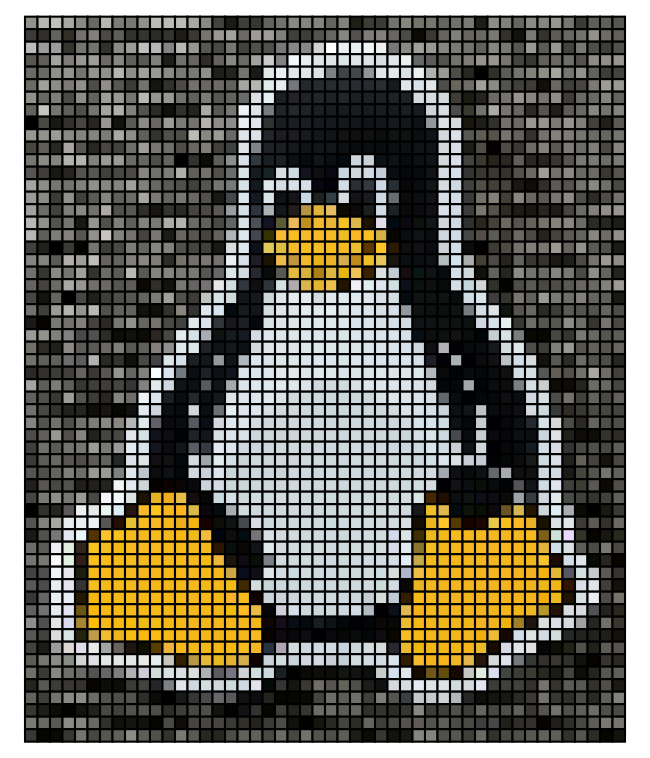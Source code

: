 digraph G { 
node [shape=plaintext] 
a [label=<<table border="0" cellborder="1" cellspacing="0"> 
<tr>
<td bgcolor="#91908B"></td><td bgcolor="#B7B6B1"></td><td bgcolor="#C1C0BB"></td><td bgcolor="#A8A8A0"></td><td bgcolor="#8A8985"></td><td bgcolor="#696864"></td><td bgcolor="#B7B6B1"></td><td bgcolor="#7C7B76"></td><td bgcolor="#787772"></td><td bgcolor="#90918B"></td><td bgcolor="#BBBCB6"></td><td bgcolor="#BBBCB6"></td><td bgcolor="#BBBAB5"></td><td bgcolor="#A8A7A2"></td><td bgcolor="#898883"></td><td bgcolor="#43423D"></td><td bgcolor="#1B1A16"></td><td bgcolor="#3F3E3A"></td><td bgcolor="#363531"></td><td bgcolor="#63625D"></td><td bgcolor="#72716C"></td><td bgcolor="#898883"></td><td bgcolor="#858480"></td><td bgcolor="#858480"></td><td bgcolor="#656460"></td><td bgcolor="#82827A"></td><td bgcolor="#1E1E16"></td><td bgcolor="#3C3C34"></td><td bgcolor="#3C3B37"></td><td bgcolor="#73726D"></td><td bgcolor="#86867E"></td><td bgcolor="#737369"></td><td bgcolor="#767570"></td><td bgcolor="#65645F"></td><td bgcolor="#71706B"></td><td bgcolor="#7A7974"></td><td bgcolor="#1D1C17"></td><td bgcolor="#8D8C87"></td><td bgcolor="#81807B"></td><td bgcolor="#666560"></td><td bgcolor="#8B8A85"></td><td bgcolor="#85847F"></td><td bgcolor="#969590"></td><td bgcolor="#767570"></td><td bgcolor="#3C3B36"></td><td bgcolor="#5F5E59"></td><td bgcolor="#5F5E59"></td><td bgcolor="#565550"></td></tr>
<tr>
<td bgcolor="#3C3B37"></td><td bgcolor="#302F2B"></td><td bgcolor="#63625E"></td><td bgcolor="#303028"></td><td bgcolor="#73726E"></td><td bgcolor="#81807C"></td><td bgcolor="#4A4944"></td><td bgcolor="#5F5E59"></td><td bgcolor="#33322D"></td><td bgcolor="#343530"></td><td bgcolor="#2A2B26"></td><td bgcolor="#33342F"></td><td bgcolor="#1D1C17"></td><td bgcolor="#393833"></td><td bgcolor="#75746F"></td><td bgcolor="#999893"></td><td bgcolor="#A2A19D"></td><td bgcolor="#6A6965"></td><td bgcolor="#9D9C98"></td><td bgcolor="#9E9D99"></td><td bgcolor="#807F7B"></td><td bgcolor="#403F3B"></td><td bgcolor="#3D3D3B"></td><td bgcolor="#535351"></td><td bgcolor="#666664"></td><td bgcolor="#868580"></td><td bgcolor="#53524E"></td><td bgcolor="#7E7D78"></td><td bgcolor="#82817F"></td><td bgcolor="#676662"></td><td bgcolor="#4B4A45"></td><td bgcolor="#0B0B03"></td><td bgcolor="#393833"></td><td bgcolor="#65645F"></td><td bgcolor="#807F7A"></td><td bgcolor="#666560"></td><td bgcolor="#6A6964"></td><td bgcolor="#797873"></td><td bgcolor="#31302B"></td><td bgcolor="#13120D"></td><td bgcolor="#7B7A75"></td><td bgcolor="#33322D"></td><td bgcolor="#5C5B56"></td><td bgcolor="#686762"></td><td bgcolor="#73726D"></td><td bgcolor="#92918C"></td><td bgcolor="#6C6B66"></td><td bgcolor="#605F5A"></td></tr>
<tr>
<td bgcolor="#BDBCBA"></td><td bgcolor="#9D9C9A"></td><td bgcolor="#9D9C9A"></td><td bgcolor="#35352D"></td><td bgcolor="#74736F"></td><td bgcolor="#73726E"></td><td bgcolor="#32312C"></td><td bgcolor="#8B8A85"></td><td bgcolor="#9D9C97"></td><td bgcolor="#BEBEBC"></td><td bgcolor="#B6B6B4"></td><td bgcolor="#848482"></td><td bgcolor="#B8B7B2"></td><td bgcolor="#979691"></td><td bgcolor="#575651"></td><td bgcolor="#4A4944"></td><td bgcolor="#777672"></td><td bgcolor="#42413D"></td><td bgcolor="#51504C"></td><td bgcolor="#504F4D"></td><td bgcolor="#787775"></td><td bgcolor="#888785"></td><td bgcolor="#858784"></td><td bgcolor="#D0D2CF"></td><td bgcolor="#FDFFFC"></td><td bgcolor="#EAEFF2"></td><td bgcolor="#E9EEF1"></td><td bgcolor="#F1F6F9"></td><td bgcolor="#EFEFEF"></td><td bgcolor="#787775"></td><td bgcolor="#8A8985"></td><td bgcolor="#A09F9A"></td><td bgcolor="#999893"></td><td bgcolor="#868580"></td><td bgcolor="#7A7974"></td><td bgcolor="#73726D"></td><td bgcolor="#605F5A"></td><td bgcolor="#868580"></td><td bgcolor="#787772"></td><td bgcolor="#575651"></td><td bgcolor="#9A9994"></td><td bgcolor="#5B5A55"></td><td bgcolor="#979691"></td><td bgcolor="#44433E"></td><td bgcolor="#787772"></td><td bgcolor="#4F4E49"></td><td bgcolor="#3F3E39"></td><td bgcolor="#51504B"></td></tr>
<tr>
<td bgcolor="#565550"></td><td bgcolor="#5E5D58"></td><td bgcolor="#A3A29D"></td><td bgcolor="#7E7D79"></td><td bgcolor="#989793"></td><td bgcolor="#9D9C98"></td><td bgcolor="#6B6A66"></td><td bgcolor="#878682"></td><td bgcolor="#605F5B"></td><td bgcolor="#585954"></td><td bgcolor="#7E7F7A"></td><td bgcolor="#1D1E19"></td><td bgcolor="#71706C"></td><td bgcolor="#666561"></td><td bgcolor="#2D2C28"></td><td bgcolor="#64635F"></td><td bgcolor="#878883"></td><td bgcolor="#696A65"></td><td bgcolor="#A1A19F"></td><td bgcolor="#CACCCB"></td><td bgcolor="#828284"></td><td bgcolor="#F1F9FB"></td><td bgcolor="#E7ECEF"></td><td bgcolor="#E0E5E8"></td><td bgcolor="#DFE4E7"></td><td bgcolor="#DEE6E9"></td><td bgcolor="#DDE5E8"></td><td bgcolor="#DCE4E7"></td><td bgcolor="#D6E0E2"></td><td bgcolor="#E0E8EB"></td><td bgcolor="#EBF1F1"></td><td bgcolor="#666867"></td><td bgcolor="#5C5B57"></td><td bgcolor="#52514C"></td><td bgcolor="#73736B"></td><td bgcolor="#7C7B76"></td><td bgcolor="#93928D"></td><td bgcolor="#95948F"></td><td bgcolor="#767570"></td><td bgcolor="#45443F"></td><td bgcolor="#373631"></td><td bgcolor="#616157"></td><td bgcolor="#696961"></td><td bgcolor="#6F6E69"></td><td bgcolor="#53524D"></td><td bgcolor="#8C8B86"></td><td bgcolor="#8F8E89"></td><td bgcolor="#979691"></td></tr>
<tr>
<td bgcolor="#6A6964"></td><td bgcolor="#6A6964"></td><td bgcolor="#908F8A"></td><td bgcolor="#94938F"></td><td bgcolor="#757470"></td><td bgcolor="#94938F"></td><td bgcolor="#908F8B"></td><td bgcolor="#B6B5B1"></td><td bgcolor="#8E8D89"></td><td bgcolor="#A0A19C"></td><td bgcolor="#999A95"></td><td bgcolor="#8A8B86"></td><td bgcolor="#797874"></td><td bgcolor="#7A7975"></td><td bgcolor="#8F8E8A"></td><td bgcolor="#1F1E1A"></td><td bgcolor="#23241F"></td><td bgcolor="#747570"></td><td bgcolor="#191917"></td><td bgcolor="#E2E8E8"></td><td bgcolor="#E9EEF1"></td><td bgcolor="#E2E5EA"></td><td bgcolor="#E0E5E8"></td><td bgcolor="#DDE2E5"></td><td bgcolor="#7C8184"></td><td bgcolor="#404348"></td><td bgcolor="#42454A"></td><td bgcolor="#919499"></td><td bgcolor="#E0E5E8"></td><td bgcolor="#E2E7EB"></td><td bgcolor="#D9E1E4"></td><td bgcolor="#EAEFF2"></td><td bgcolor="#B0B2B1"></td><td bgcolor="#999A95"></td><td bgcolor="#4D4D45"></td><td bgcolor="#272621"></td><td bgcolor="#010000"></td><td bgcolor="#302F2A"></td><td bgcolor="#5C5B56"></td><td bgcolor="#74736E"></td><td bgcolor="#82817C"></td><td bgcolor="#8E8E84"></td><td bgcolor="#A6A69E"></td><td bgcolor="#767570"></td><td bgcolor="#92918C"></td><td bgcolor="#62615C"></td><td bgcolor="#3D3C37"></td><td bgcolor="#43423D"></td></tr>
<tr>
<td bgcolor="#6B6A65"></td><td bgcolor="#A1A09B"></td><td bgcolor="#8D8C87"></td><td bgcolor="#7C7B77"></td><td bgcolor="#91908C"></td><td bgcolor="#4E4D49"></td><td bgcolor="#8F8E8A"></td><td bgcolor="#585753"></td><td bgcolor="#3C3B37"></td><td bgcolor="#72736E"></td><td bgcolor="#151611"></td><td bgcolor="#31322D"></td><td bgcolor="#4C4B47"></td><td bgcolor="#72716D"></td><td bgcolor="#696864"></td><td bgcolor="#6C6B67"></td><td bgcolor="#61625D"></td><td bgcolor="#A5A6A1"></td><td bgcolor="#B6B6B4"></td><td bgcolor="#E1EBEC"></td><td bgcolor="#E3EDEF"></td><td bgcolor="#76767E"></td><td bgcolor="#24292C"></td><td bgcolor="#272C2F"></td><td bgcolor="#282D30"></td><td bgcolor="#2A2D32"></td><td bgcolor="#292C31"></td><td bgcolor="#282B30"></td><td bgcolor="#2A2E31"></td><td bgcolor="#151A1E"></td><td bgcolor="#DEE5ED"></td><td bgcolor="#D9E2E9"></td><td bgcolor="#E1E6E9"></td><td bgcolor="#4D4E49"></td><td bgcolor="#69665D"></td><td bgcolor="#6E6D68"></td><td bgcolor="#A1A09B"></td><td bgcolor="#8B8A85"></td><td bgcolor="#53524D"></td><td bgcolor="#41403B"></td><td bgcolor="#3D3C37"></td><td bgcolor="#101006"></td><td bgcolor="#696961"></td><td bgcolor="#41403B"></td><td bgcolor="#474641"></td><td bgcolor="#7B7A75"></td><td bgcolor="#9D9C97"></td><td bgcolor="#9A9994"></td></tr>
<tr>
<td bgcolor="#91908B"></td><td bgcolor="#686762"></td><td bgcolor="#7E7D78"></td><td bgcolor="#4B4A46"></td><td bgcolor="#8D8C88"></td><td bgcolor="#63625E"></td><td bgcolor="#9E9D99"></td><td bgcolor="#999894"></td><td bgcolor="#757470"></td><td bgcolor="#B8B7B3"></td><td bgcolor="#959490"></td><td bgcolor="#979692"></td><td bgcolor="#71706C"></td><td bgcolor="#61605C"></td><td bgcolor="#7B7A76"></td><td bgcolor="#585752"></td><td bgcolor="#63625D"></td><td bgcolor="#696B6A"></td><td bgcolor="#DBE0E4"></td><td bgcolor="#E4EFF3"></td><td bgcolor="#1A1F22"></td><td bgcolor="#232426"></td><td bgcolor="#1F2227"></td><td bgcolor="#212429"></td><td bgcolor="#1E2126"></td><td bgcolor="#212429"></td><td bgcolor="#1B1E23"></td><td bgcolor="#1C1F24"></td><td bgcolor="#1D2025"></td><td bgcolor="#1E2126"></td><td bgcolor="#1D2025"></td><td bgcolor="#D5DADE"></td><td bgcolor="#D4DDE2"></td><td bgcolor="#D2DADC"></td><td bgcolor="#403D38"></td><td bgcolor="#1B1B11"></td><td bgcolor="#25241F"></td><td bgcolor="#6B6A66"></td><td bgcolor="#75726D"></td><td bgcolor="#97948F"></td><td bgcolor="#898681"></td><td bgcolor="#76736E"></td><td bgcolor="#908D88"></td><td bgcolor="#3F3C37"></td><td bgcolor="#6B6A65"></td><td bgcolor="#6A6964"></td><td bgcolor="#84837E"></td><td bgcolor="#63625D"></td></tr>
<tr>
<td bgcolor="#63625D"></td><td bgcolor="#C6C5C0"></td><td bgcolor="#767570"></td><td bgcolor="#605F5B"></td><td bgcolor="#504F4B"></td><td bgcolor="#767571"></td><td bgcolor="#A5A4A0"></td><td bgcolor="#B0AFAB"></td><td bgcolor="#81807C"></td><td bgcolor="#54534F"></td><td bgcolor="#2C2B27"></td><td bgcolor="#100F0B"></td><td bgcolor="#31302C"></td><td bgcolor="#252420"></td><td bgcolor="#AAA9A5"></td><td bgcolor="#5A5955"></td><td bgcolor="#787773"></td><td bgcolor="#F1F2F4"></td><td bgcolor="#DEE3E7"></td><td bgcolor="#757D80"></td><td bgcolor="#1F2428"></td><td bgcolor="#24282B"></td><td bgcolor="#1E2126"></td><td bgcolor="#1B1E23"></td><td bgcolor="#181B20"></td><td bgcolor="#171A1F"></td><td bgcolor="#181B20"></td><td bgcolor="#171A1F"></td><td bgcolor="#191C21"></td><td bgcolor="#171A1F"></td><td bgcolor="#1A1D22"></td><td bgcolor="#181B20"></td><td bgcolor="#CDD4DA"></td><td bgcolor="#D8DFE5"></td><td bgcolor="#4C4C4C"></td><td bgcolor="#39392F"></td><td bgcolor="#73726D"></td><td bgcolor="#AAA9A5"></td><td bgcolor="#787570"></td><td bgcolor="#696661"></td><td bgcolor="#2D2A25"></td><td bgcolor="#585550"></td><td bgcolor="#211E19"></td><td bgcolor="#5F5C57"></td><td bgcolor="#696863"></td><td bgcolor="#878681"></td><td bgcolor="#73726D"></td><td bgcolor="#84837E"></td></tr>
<tr>
<td bgcolor="#010000"></td><td bgcolor="#494843"></td><td bgcolor="#181712"></td><td bgcolor="#32312D"></td><td bgcolor="#474642"></td><td bgcolor="#272622"></td><td bgcolor="#989793"></td><td bgcolor="#13120E"></td><td bgcolor="#5A5955"></td><td bgcolor="#8B8A86"></td><td bgcolor="#676662"></td><td bgcolor="#9B9A96"></td><td bgcolor="#7B7A76"></td><td bgcolor="#73726E"></td><td bgcolor="#B4B3AF"></td><td bgcolor="#8D8C88"></td><td bgcolor="#8D8C8A"></td><td bgcolor="#EDEEF2"></td><td bgcolor="#E1E5EE"></td><td bgcolor="#313234"></td><td bgcolor="#191C21"></td><td bgcolor="#1A1D24"></td><td bgcolor="#191C21"></td><td bgcolor="#171A1F"></td><td bgcolor="#16191E"></td><td bgcolor="#14171C"></td><td bgcolor="#13161B"></td><td bgcolor="#101318"></td><td bgcolor="#12151A"></td><td bgcolor="#16191E"></td><td bgcolor="#13161B"></td><td bgcolor="#0E1116"></td><td bgcolor="#92979D"></td><td bgcolor="#DCE3EB"></td><td bgcolor="#D8D9DD"></td><td bgcolor="#17170D"></td><td bgcolor="#1E1D18"></td><td bgcolor="#31302C"></td><td bgcolor="#73706B"></td><td bgcolor="#6C6964"></td><td bgcolor="#999691"></td><td bgcolor="#97948F"></td><td bgcolor="#7D7A75"></td><td bgcolor="#96938E"></td><td bgcolor="#7E7D78"></td><td bgcolor="#41403B"></td><td bgcolor="#1F1E19"></td><td bgcolor="#595853"></td></tr>
<tr>
<td bgcolor="#979691"></td><td bgcolor="#93928D"></td><td bgcolor="#9B9A95"></td><td bgcolor="#8A8985"></td><td bgcolor="#84837F"></td><td bgcolor="#84837F"></td><td bgcolor="#7C7B77"></td><td bgcolor="#AAA9A5"></td><td bgcolor="#8F8E8A"></td><td bgcolor="#605F5B"></td><td bgcolor="#34332F"></td><td bgcolor="#51504C"></td><td bgcolor="#4E4D48"></td><td bgcolor="#BCBBB6"></td><td bgcolor="#888782"></td><td bgcolor="#9B9A95"></td><td bgcolor="#696969"></td><td bgcolor="#DCE3E9"></td><td bgcolor="#DDE0E7"></td><td bgcolor="#25262B"></td><td bgcolor="#1C1D22"></td><td bgcolor="#1C1D22"></td><td bgcolor="#161A1D"></td><td bgcolor="#13171A"></td><td bgcolor="#111518"></td><td bgcolor="#131313"></td><td bgcolor="#101010"></td><td bgcolor="#111111"></td><td bgcolor="#0A0E0F"></td><td bgcolor="#101415"></td><td bgcolor="#0E1213"></td><td bgcolor="#0B0F10"></td><td bgcolor="#101318"></td><td bgcolor="#D4D9DF"></td><td bgcolor="#DAE1E9"></td><td bgcolor="#575853"></td><td bgcolor="#5E5E54"></td><td bgcolor="#56534C"></td><td bgcolor="#77746F"></td><td bgcolor="#65625D"></td><td bgcolor="#36332E"></td><td bgcolor="#75726D"></td><td bgcolor="#84817C"></td><td bgcolor="#7F7C77"></td><td bgcolor="#767570"></td><td bgcolor="#6B6A65"></td><td bgcolor="#666560"></td><td bgcolor="#75746F"></td></tr>
<tr>
<td bgcolor="#464540"></td><td bgcolor="#5E5D58"></td><td bgcolor="#282722"></td><td bgcolor="#A7A6A2"></td><td bgcolor="#575652"></td><td bgcolor="#282723"></td><td bgcolor="#484743"></td><td bgcolor="#43423E"></td><td bgcolor="#6F6E6A"></td><td bgcolor="#9D9C98"></td><td bgcolor="#777672"></td><td bgcolor="#6F6E6A"></td><td bgcolor="#4D4C47"></td><td bgcolor="#676661"></td><td bgcolor="#7E7D78"></td><td bgcolor="#41403B"></td><td bgcolor="#404241"></td><td bgcolor="#DDE4EA"></td><td bgcolor="#80858B"></td><td bgcolor="#1E2126"></td><td bgcolor="#1B1E23"></td><td bgcolor="#15181D"></td><td bgcolor="#0F1316"></td><td bgcolor="#121619"></td><td bgcolor="#121619"></td><td bgcolor="#0C1013"></td><td bgcolor="#080C0F"></td><td bgcolor="#090D10"></td><td bgcolor="#080C0F"></td><td bgcolor="#0B0F12"></td><td bgcolor="#0C1013"></td><td bgcolor="#0F1316"></td><td bgcolor="#101318"></td><td bgcolor="#D3D8DE"></td><td bgcolor="#D7DEE6"></td><td bgcolor="#1D1E19"></td><td bgcolor="#4D4D43"></td><td bgcolor="#040100"></td><td bgcolor="#4F4C47"></td><td bgcolor="#3C3934"></td><td bgcolor="#6E6B66"></td><td bgcolor="#84817C"></td><td bgcolor="#5B5853"></td><td bgcolor="#7E7B76"></td><td bgcolor="#6C6B66"></td><td bgcolor="#7E7D78"></td><td bgcolor="#484742"></td><td bgcolor="#84837E"></td></tr>
<tr>
<td bgcolor="#777671"></td><td bgcolor="#8B8A85"></td><td bgcolor="#84837E"></td><td bgcolor="#B3B2AE"></td><td bgcolor="#B4B3AF"></td><td bgcolor="#81807C"></td><td bgcolor="#9B9A96"></td><td bgcolor="#9C9B97"></td><td bgcolor="#6A6965"></td><td bgcolor="#666561"></td><td bgcolor="#4F4E4A"></td><td bgcolor="#64635F"></td><td bgcolor="#010000"></td><td bgcolor="#33322D"></td><td bgcolor="#0C0B06"></td><td bgcolor="#5F5E59"></td><td bgcolor="#8A8E8D"></td><td bgcolor="#D8E1E6"></td><td bgcolor="#31383E"></td><td bgcolor="#191E22"></td><td bgcolor="#1B2024"></td><td bgcolor="#0C1115"></td><td bgcolor="#070B0E"></td><td bgcolor="#111518"></td><td bgcolor="#0A0E11"></td><td bgcolor="#030A10"></td><td bgcolor="#CED5DB"></td><td bgcolor="#CAD1D7"></td><td bgcolor="#0C1115"></td><td bgcolor="#0E1215"></td><td bgcolor="#070B0E"></td><td bgcolor="#0C1013"></td><td bgcolor="#101318"></td><td bgcolor="#D4D9DF"></td><td bgcolor="#D8DFE7"></td><td bgcolor="#42433E"></td><td bgcolor="#39392F"></td><td bgcolor="#27241D"></td><td bgcolor="#2A2722"></td><td bgcolor="#625F5A"></td><td bgcolor="#2A2722"></td><td bgcolor="#282520"></td><td bgcolor="#393631"></td><td bgcolor="#585550"></td><td bgcolor="#797873"></td><td bgcolor="#7A7974"></td><td bgcolor="#6C6B66"></td><td bgcolor="#7B7A75"></td></tr>
<tr>
<td bgcolor="#565551"></td><td bgcolor="#3F3E3A"></td><td bgcolor="#181713"></td><td bgcolor="#252420"></td><td bgcolor="#54534F"></td><td bgcolor="#565551"></td><td bgcolor="#403F3B"></td><td bgcolor="#484743"></td><td bgcolor="#4B4A46"></td><td bgcolor="#868581"></td><td bgcolor="#71706C"></td><td bgcolor="#7E7D79"></td><td bgcolor="#AFAEA9"></td><td bgcolor="#5F5E59"></td><td bgcolor="#71706B"></td><td bgcolor="#504F4A"></td><td bgcolor="#696D6C"></td><td bgcolor="#DAE5E9"></td><td bgcolor="#141C1F"></td><td bgcolor="#182327"></td><td bgcolor="#D7E0E7"></td><td bgcolor="#D0DAE3"></td><td bgcolor="#141420"></td><td bgcolor="#0F0E13"></td><td bgcolor="#090810"></td><td bgcolor="#C8D5DD"></td><td bgcolor="#CED5DB"></td><td bgcolor="#D1DAE3"></td><td bgcolor="#C4CED8"></td><td bgcolor="#0A0D12"></td><td bgcolor="#07080C"></td><td bgcolor="#06090E"></td><td bgcolor="#121317"></td><td bgcolor="#D7DCE2"></td><td bgcolor="#D7E0E9"></td><td bgcolor="#333331"></td><td bgcolor="#37372D"></td><td bgcolor="#3A3730"></td><td bgcolor="#35322B"></td><td bgcolor="#535049"></td><td bgcolor="#6B6861"></td><td bgcolor="#A09D98"></td><td bgcolor="#74716C"></td><td bgcolor="#8B8883"></td><td bgcolor="#696961"></td><td bgcolor="#6B6B61"></td><td bgcolor="#383830"></td><td bgcolor="#54544C"></td></tr>
<tr>
<td bgcolor="#A5A4A0"></td><td bgcolor="#8D8C88"></td><td bgcolor="#767571"></td><td bgcolor="#73726E"></td><td bgcolor="#81807C"></td><td bgcolor="#908F8B"></td><td bgcolor="#878682"></td><td bgcolor="#858480"></td><td bgcolor="#A1A09C"></td><td bgcolor="#81807C"></td><td bgcolor="#686763"></td><td bgcolor="#5B5A56"></td><td bgcolor="#504F4A"></td><td bgcolor="#41403B"></td><td bgcolor="#55544F"></td><td bgcolor="#767570"></td><td bgcolor="#767A79"></td><td bgcolor="#D8E3E7"></td><td bgcolor="#12191F"></td><td bgcolor="#DDE8EC"></td><td bgcolor="#D4DBE3"></td><td bgcolor="#D8E1EA"></td><td bgcolor="#D7DEE6"></td><td bgcolor="#080613"></td><td bgcolor="#020308"></td><td bgcolor="#D0DDE3"></td><td bgcolor="#2A2F33"></td><td bgcolor="#333A42"></td><td bgcolor="#CDD9E5"></td><td bgcolor="#292E32"></td><td bgcolor="#07080A"></td><td bgcolor="#090D10"></td><td bgcolor="#141519"></td><td bgcolor="#D7DCE2"></td><td bgcolor="#D0D9E2"></td><td bgcolor="#41413F"></td><td bgcolor="#505046"></td><td bgcolor="#423F38"></td><td bgcolor="#46433C"></td><td bgcolor="#1B1811"></td><td bgcolor="#100D06"></td><td bgcolor="#312E29"></td><td bgcolor="#5E5B56"></td><td bgcolor="#57544F"></td><td bgcolor="#74746C"></td><td bgcolor="#888880"></td><td bgcolor="#6F6F67"></td><td bgcolor="#494941"></td></tr>
<tr>
<td bgcolor="#9B9A96"></td><td bgcolor="#8B8A86"></td><td bgcolor="#3B3A36"></td><td bgcolor="#908F8B"></td><td bgcolor="#42413D"></td><td bgcolor="#5B5A56"></td><td bgcolor="#858480"></td><td bgcolor="#605F5B"></td><td bgcolor="#6C6B67"></td><td bgcolor="#A6A5A1"></td><td bgcolor="#797874"></td><td bgcolor="#656460"></td><td bgcolor="#777671"></td><td bgcolor="#686762"></td><td bgcolor="#51504B"></td><td bgcolor="#1A1914"></td><td bgcolor="#444849"></td><td bgcolor="#DBE5EE"></td><td bgcolor="#131A22"></td><td bgcolor="#D9E4EA"></td><td bgcolor="#111217"></td><td bgcolor="#14151A"></td><td bgcolor="#C7D9E5"></td><td bgcolor="#1C221E"></td><td bgcolor="#313E44"></td><td bgcolor="#D5DDE0"></td><td bgcolor="#141416"></td><td bgcolor="#181B20"></td><td bgcolor="#CFD9E3"></td><td bgcolor="#686D71"></td><td bgcolor="#0A0B0D"></td><td bgcolor="#0B0F12"></td><td bgcolor="#121317"></td><td bgcolor="#D9DEE4"></td><td bgcolor="#D4DDE6"></td><td bgcolor="#3A3A38"></td><td bgcolor="#717167"></td><td bgcolor="#827F78"></td><td bgcolor="#413E37"></td><td bgcolor="#88857E"></td><td bgcolor="#6A6760"></td><td bgcolor="#5C5954"></td><td bgcolor="#787570"></td><td bgcolor="#8D8A85"></td><td bgcolor="#4F4E49"></td><td bgcolor="#2C2B26"></td><td bgcolor="#4D4C47"></td><td bgcolor="#72716C"></td></tr>
<tr>
<td bgcolor="#A2A19D"></td><td bgcolor="#6C6B67"></td><td bgcolor="#42413D"></td><td bgcolor="#7E7D79"></td><td bgcolor="#898884"></td><td bgcolor="#72716D"></td><td bgcolor="#ABAAA6"></td><td bgcolor="#51504C"></td><td bgcolor="#595854"></td><td bgcolor="#2F2E2A"></td><td bgcolor="#161511"></td><td bgcolor="#34332F"></td><td bgcolor="#2A2924"></td><td bgcolor="#45443F"></td><td bgcolor="#4B4A45"></td><td bgcolor="#5A5954"></td><td bgcolor="#999D9E"></td><td bgcolor="#D6E0E9"></td><td bgcolor="#2E353F"></td><td bgcolor="#A9B3B4"></td><td bgcolor="#16171B"></td><td bgcolor="#241C1A"></td><td bgcolor="#B69244"></td><td bgcolor="#E1B339"></td><td bgcolor="#E6BD63"></td><td bgcolor="#0F0A00"></td><td bgcolor="#0B090A"></td><td bgcolor="#1B201C"></td><td bgcolor="#D1DBE5"></td><td bgcolor="#1A2322"></td><td bgcolor="#0A0A0C"></td><td bgcolor="#0B0C10"></td><td bgcolor="#101115"></td><td bgcolor="#DAE1E7"></td><td bgcolor="#D2DBE4"></td><td bgcolor="#3D3D3B"></td><td bgcolor="#77776D"></td><td bgcolor="#55524B"></td><td bgcolor="#2D2A23"></td><td bgcolor="#1F1C15"></td><td bgcolor="#1B1811"></td><td bgcolor="#292621"></td><td bgcolor="#1F1C17"></td><td bgcolor="#484540"></td><td bgcolor="#6B6A66"></td><td bgcolor="#82817D"></td><td bgcolor="#908F8B"></td><td bgcolor="#969590"></td></tr>
<tr>
<td bgcolor="#B8B7B3"></td><td bgcolor="#91908C"></td><td bgcolor="#53524E"></td><td bgcolor="#757470"></td><td bgcolor="#181713"></td><td bgcolor="#959490"></td><td bgcolor="#51504C"></td><td bgcolor="#7F7E7A"></td><td bgcolor="#5F5E5A"></td><td bgcolor="#83827E"></td><td bgcolor="#797874"></td><td bgcolor="#ADACA8"></td><td bgcolor="#B3B2AD"></td><td bgcolor="#6B6A65"></td><td bgcolor="#605F5A"></td><td bgcolor="#494843"></td><td bgcolor="#616566"></td><td bgcolor="#D6E3E9"></td><td bgcolor="#4B4F58"></td><td bgcolor="#151426"></td><td bgcolor="#5A5C37"></td><td bgcolor="#ECBA57"></td><td bgcolor="#C18F1C"></td><td bgcolor="#F2B92E"></td><td bgcolor="#E9B337"></td><td bgcolor="#F7C123"></td><td bgcolor="#DBB94E"></td><td bgcolor="#1D1100"></td><td bgcolor="#E2DFEA"></td><td bgcolor="#010A13"></td><td bgcolor="#0E0910"></td><td bgcolor="#0D120C"></td><td bgcolor="#111518"></td><td bgcolor="#CFD6DC"></td><td bgcolor="#CFD9E2"></td><td bgcolor="#2F312E"></td><td bgcolor="#2A261D"></td><td bgcolor="#42423A"></td><td bgcolor="#6B6861"></td><td bgcolor="#56534C"></td><td bgcolor="#64615A"></td><td bgcolor="#75726B"></td><td bgcolor="#86837C"></td><td bgcolor="#89867F"></td><td bgcolor="#6C6B66"></td><td bgcolor="#2B2A25"></td><td bgcolor="#262520"></td><td bgcolor="#1D1C17"></td></tr>
<tr>
<td bgcolor="#B8B7B3"></td><td bgcolor="#5F5E5A"></td><td bgcolor="#7D7C78"></td><td bgcolor="#83827E"></td><td bgcolor="#575652"></td><td bgcolor="#92918D"></td><td bgcolor="#C6C5C1"></td><td bgcolor="#83827E"></td><td bgcolor="#73726E"></td><td bgcolor="#44433F"></td><td bgcolor="#787773"></td><td bgcolor="#1C1B17"></td><td bgcolor="#676661"></td><td bgcolor="#575651"></td><td bgcolor="#45443F"></td><td bgcolor="#62615C"></td><td bgcolor="#B1B5B6"></td><td bgcolor="#DAE7ED"></td><td bgcolor="#434750"></td><td bgcolor="#363200"></td><td bgcolor="#F9BB36"></td><td bgcolor="#F6BE1F"></td><td bgcolor="#F3BC2C"></td><td bgcolor="#F7BB27"></td><td bgcolor="#F4BA28"></td><td bgcolor="#F0BE21"></td><td bgcolor="#FAB824"></td><td bgcolor="#F8C023"></td><td bgcolor="#D5B045"></td><td bgcolor="#070500"></td><td bgcolor="#090D10"></td><td bgcolor="#0F1316"></td><td bgcolor="#0A0E11"></td><td bgcolor="#CFD6DC"></td><td bgcolor="#D1DBE4"></td><td bgcolor="#464845"></td><td bgcolor="#534F46"></td><td bgcolor="#5C5C54"></td><td bgcolor="#403D36"></td><td bgcolor="#6C6962"></td><td bgcolor="#4D4A43"></td><td bgcolor="#26231C"></td><td bgcolor="#45423B"></td><td bgcolor="#5D5A53"></td><td bgcolor="#64635E"></td><td bgcolor="#878681"></td><td bgcolor="#6C6B66"></td><td bgcolor="#91908B"></td></tr>
<tr>
<td bgcolor="#41403C"></td><td bgcolor="#21201C"></td><td bgcolor="#010000"></td><td bgcolor="#3A3935"></td><td bgcolor="#030200"></td><td bgcolor="#757470"></td><td bgcolor="#3C3B37"></td><td bgcolor="#4A4945"></td><td bgcolor="#7D7C78"></td><td bgcolor="#656460"></td><td bgcolor="#868581"></td><td bgcolor="#82817D"></td><td bgcolor="#51504B"></td><td bgcolor="#45443F"></td><td bgcolor="#403F3A"></td><td bgcolor="#1A1914"></td><td bgcolor="#D9DDDE"></td><td bgcolor="#DCE9EF"></td><td bgcolor="#0D111A"></td><td bgcolor="#E0C85A"></td><td bgcolor="#DFBC44"></td><td bgcolor="#F5BB2C"></td><td bgcolor="#F4BE20"></td><td bgcolor="#F4BD25"></td><td bgcolor="#F6BC1D"></td><td bgcolor="#F7BA23"></td><td bgcolor="#EBBE2D"></td><td bgcolor="#613700"></td><td bgcolor="#FEC327"></td><td bgcolor="#2C1A00"></td><td bgcolor="#0D0E10"></td><td bgcolor="#111015"></td><td bgcolor="#090D10"></td><td bgcolor="#CAD1D7"></td><td bgcolor="#D2DCE5"></td><td bgcolor="#0B0D0A"></td><td bgcolor="#040000"></td><td bgcolor="#3C3C34"></td><td bgcolor="#4E4B44"></td><td bgcolor="#74716A"></td><td bgcolor="#817E77"></td><td bgcolor="#79766F"></td><td bgcolor="#9C9992"></td><td bgcolor="#67645D"></td><td bgcolor="#92918C"></td><td bgcolor="#5B5A55"></td><td bgcolor="#504F4A"></td><td bgcolor="#1C1B16"></td></tr>
<tr>
<td bgcolor="#84837F"></td><td bgcolor="#84837F"></td><td bgcolor="#5B5A56"></td><td bgcolor="#B0AFAB"></td><td bgcolor="#9F9E9A"></td><td bgcolor="#BEBDB9"></td><td bgcolor="#64635F"></td><td bgcolor="#656460"></td><td bgcolor="#81807C"></td><td bgcolor="#888782"></td><td bgcolor="#7E7D78"></td><td bgcolor="#2D2C27"></td><td bgcolor="#73736B"></td><td bgcolor="#706F6A"></td><td bgcolor="#787773"></td><td bgcolor="#74736F"></td><td bgcolor="#E8F0F2"></td><td bgcolor="#D6E0E9"></td><td bgcolor="#1F1D28"></td><td bgcolor="#1A1400"></td><td bgcolor="#EBBB4D"></td><td bgcolor="#C2943C"></td><td bgcolor="#EFBA2C"></td><td bgcolor="#E9B31B"></td><td bgcolor="#EBB227"></td><td bgcolor="#D4AE4D"></td><td bgcolor="#BD8B1A"></td><td bgcolor="#EEBF27"></td><td bgcolor="#E7C65D"></td><td bgcolor="#191611"></td><td bgcolor="#0B0F12"></td><td bgcolor="#0B0E13"></td><td bgcolor="#0D1114"></td><td bgcolor="#B5BDC0"></td><td bgcolor="#D3E4EC"></td><td bgcolor="#AAAFAB"></td><td bgcolor="#434135"></td><td bgcolor="#4B4A45"></td><td bgcolor="#24231E"></td><td bgcolor="#63625D"></td><td bgcolor="#383732"></td><td bgcolor="#34332E"></td><td bgcolor="#1A1914"></td><td bgcolor="#1F1E19"></td><td bgcolor="#4B4A45"></td><td bgcolor="#74736E"></td><td bgcolor="#999893"></td><td bgcolor="#8C8B86"></td></tr>
<tr>
<td bgcolor="#71706C"></td><td bgcolor="#353430"></td><td bgcolor="#8A8985"></td><td bgcolor="#767571"></td><td bgcolor="#A1A09C"></td><td bgcolor="#33322E"></td><td bgcolor="#6C6B67"></td><td bgcolor="#5B5A56"></td><td bgcolor="#B9B8B4"></td><td bgcolor="#595853"></td><td bgcolor="#85847F"></td><td bgcolor="#85847F"></td><td bgcolor="#7A7974"></td><td bgcolor="#797874"></td><td bgcolor="#565553"></td><td bgcolor="#676767"></td><td bgcolor="#DCE6E8"></td><td bgcolor="#D3DAE2"></td><td bgcolor="#28292E"></td><td bgcolor="#080C0B"></td><td bgcolor="#585951"></td><td bgcolor="#E3BA3C"></td><td bgcolor="#D7B33B"></td><td bgcolor="#AC8015"></td><td bgcolor="#DFB642"></td><td bgcolor="#E6B713"></td><td bgcolor="#EEC35A"></td><td bgcolor="#392200"></td><td bgcolor="#DBE1DF"></td><td bgcolor="#C3CBD6"></td><td bgcolor="#170E11"></td><td bgcolor="#0B1717"></td><td bgcolor="#111312"></td><td bgcolor="#060B0E"></td><td bgcolor="#D2DFE7"></td><td bgcolor="#D0DADC"></td><td bgcolor="#10110C"></td><td bgcolor="#63625D"></td><td bgcolor="#262520"></td><td bgcolor="#8B8A85"></td><td bgcolor="#73726D"></td><td bgcolor="#6B6A65"></td><td bgcolor="#868580"></td><td bgcolor="#797873"></td><td bgcolor="#4A4944"></td><td bgcolor="#8E8D88"></td><td bgcolor="#64635E"></td><td bgcolor="#23221D"></td></tr>
<tr>
<td bgcolor="#656460"></td><td bgcolor="#44433F"></td><td bgcolor="#6B6A66"></td><td bgcolor="#A9A8A4"></td><td bgcolor="#979692"></td><td bgcolor="#706F6B"></td><td bgcolor="#6A6965"></td><td bgcolor="#565551"></td><td bgcolor="#5E5D59"></td><td bgcolor="#090803"></td><td bgcolor="#302F2A"></td><td bgcolor="#13120D"></td><td bgcolor="#787773"></td><td bgcolor="#656462"></td><td bgcolor="#747273"></td><td bgcolor="#E6E7E9"></td><td bgcolor="#D3DCE1"></td><td bgcolor="#32363F"></td><td bgcolor="#0F1012"></td><td bgcolor="#2D3538"></td><td bgcolor="#D5E1E1"></td><td bgcolor="#B1ABAD"></td><td bgcolor="#DBB44D"></td><td bgcolor="#E5B52D"></td><td bgcolor="#EBC04D"></td><td bgcolor="#211500"></td><td bgcolor="#F0EFF5"></td><td bgcolor="#DFEFEF"></td><td bgcolor="#DEE4F0"></td><td bgcolor="#D1E0E3"></td><td bgcolor="#0F0F19"></td><td bgcolor="#0A130E"></td><td bgcolor="#0F1110"></td><td bgcolor="#090B0A"></td><td bgcolor="#D6DDE5"></td><td bgcolor="#C5D6DD"></td><td bgcolor="#D2D6D7"></td><td bgcolor="#30312B"></td><td bgcolor="#040300"></td><td bgcolor="#4E4D48"></td><td bgcolor="#5B5A55"></td><td bgcolor="#494843"></td><td bgcolor="#4D4C47"></td><td bgcolor="#5A5954"></td><td bgcolor="#686762"></td><td bgcolor="#696863"></td><td bgcolor="#82817C"></td><td bgcolor="#9C9B96"></td></tr>
<tr>
<td bgcolor="#474642"></td><td bgcolor="#14130F"></td><td bgcolor="#64635F"></td><td bgcolor="#010000"></td><td bgcolor="#484743"></td><td bgcolor="#201F1B"></td><td bgcolor="#3E3D39"></td><td bgcolor="#4F4E4A"></td><td bgcolor="#575652"></td><td bgcolor="#64635E"></td><td bgcolor="#7B7A75"></td><td bgcolor="#9F9E99"></td><td bgcolor="#51514F"></td><td bgcolor="#3C3B36"></td><td bgcolor="#BFC4C0"></td><td bgcolor="#D4E2E5"></td><td bgcolor="#CFD8DD"></td><td bgcolor="#11161A"></td><td bgcolor="#17181C"></td><td bgcolor="#CCD5DA"></td><td bgcolor="#DCE5EA"></td><td bgcolor="#E2EBF0"></td><td bgcolor="#E1EAEF"></td><td bgcolor="#D2DBE0"></td><td bgcolor="#DEE7EC"></td><td bgcolor="#DFE8ED"></td><td bgcolor="#E0E9F0"></td><td bgcolor="#DDE6EF"></td><td bgcolor="#D7E0E7"></td><td bgcolor="#D3DEE4"></td><td bgcolor="#040C0F"></td><td bgcolor="#111310"></td><td bgcolor="#0E1213"></td><td bgcolor="#0F1314"></td><td bgcolor="#090D0E"></td><td bgcolor="#CFDCE4"></td><td bgcolor="#D7E4EA"></td><td bgcolor="#3E3C3D"></td><td bgcolor="#34342C"></td><td bgcolor="#7A756F"></td><td bgcolor="#61625C"></td><td bgcolor="#999893"></td><td bgcolor="#797873"></td><td bgcolor="#6F6E69"></td><td bgcolor="#81807B"></td><td bgcolor="#65645F"></td><td bgcolor="#5F5E59"></td><td bgcolor="#1A1A12"></td></tr>
<tr>
<td bgcolor="#73726E"></td><td bgcolor="#403F3B"></td><td bgcolor="#9B9A96"></td><td bgcolor="#B4B3AF"></td><td bgcolor="#959490"></td><td bgcolor="#BAB9B5"></td><td bgcolor="#51504C"></td><td bgcolor="#62615D"></td><td bgcolor="#63625E"></td><td bgcolor="#12110C"></td><td bgcolor="#0F0E09"></td><td bgcolor="#33322D"></td><td bgcolor="#88857E"></td><td bgcolor="#333331"></td><td bgcolor="#DDE6EB"></td><td bgcolor="#D8E5EE"></td><td bgcolor="#030A10"></td><td bgcolor="#151A1E"></td><td bgcolor="#14151A"></td><td bgcolor="#D4DDE2"></td><td bgcolor="#DDE6EB"></td><td bgcolor="#DDE6EB"></td><td bgcolor="#E1EAEF"></td><td bgcolor="#E1EAEF"></td><td bgcolor="#E5EEF3"></td><td bgcolor="#DEE7EC"></td><td bgcolor="#DCE5EC"></td><td bgcolor="#DBE4ED"></td><td bgcolor="#D7E0E7"></td><td bgcolor="#D5DFE8"></td><td bgcolor="#91989E"></td><td bgcolor="#111312"></td><td bgcolor="#0D1112"></td><td bgcolor="#0B0F10"></td><td bgcolor="#0F1314"></td><td bgcolor="#757D80"></td><td bgcolor="#D4DFE5"></td><td bgcolor="#DEE3E6"></td><td bgcolor="#131510"></td><td bgcolor="#57544F"></td><td bgcolor="#676860"></td><td bgcolor="#2A2924"></td><td bgcolor="#3D3C37"></td><td bgcolor="#5B5A55"></td><td bgcolor="#54534E"></td><td bgcolor="#53524D"></td><td bgcolor="#65645F"></td><td bgcolor="#4D4C47"></td></tr>
<tr>
<td bgcolor="#1A1915"></td><td bgcolor="#040300"></td><td bgcolor="#797874"></td><td bgcolor="#72716D"></td><td bgcolor="#82817D"></td><td bgcolor="#44433F"></td><td bgcolor="#292824"></td><td bgcolor="#777672"></td><td bgcolor="#91908C"></td><td bgcolor="#666560"></td><td bgcolor="#73726D"></td><td bgcolor="#4A4944"></td><td bgcolor="#40423D"></td><td bgcolor="#E1EBED"></td><td bgcolor="#DAE3EC"></td><td bgcolor="#32353C"></td><td bgcolor="#18191E"></td><td bgcolor="#1C1F26"></td><td bgcolor="#050811"></td><td bgcolor="#D9E2E7"></td><td bgcolor="#DCE5EA"></td><td bgcolor="#DDE6EB"></td><td bgcolor="#DEE7EC"></td><td bgcolor="#DFE8ED"></td><td bgcolor="#DDE6EB"></td><td bgcolor="#DDE6EB"></td><td bgcolor="#DBE4EB"></td><td bgcolor="#DAE3EC"></td><td bgcolor="#D7E0E9"></td><td bgcolor="#D6E0EA"></td><td bgcolor="#D4DBE3"></td><td bgcolor="#111214"></td><td bgcolor="#0F1314"></td><td bgcolor="#0F1314"></td><td bgcolor="#0E1213"></td><td bgcolor="#0D1112"></td><td bgcolor="#CFD8E1"></td><td bgcolor="#D4E1E7"></td><td bgcolor="#E9F2F1"></td><td bgcolor="#373735"></td><td bgcolor="#6D6D65"></td><td bgcolor="#565550"></td><td bgcolor="#565550"></td><td bgcolor="#8C8B86"></td><td bgcolor="#6E6D68"></td><td bgcolor="#35342F"></td><td bgcolor="#75746F"></td><td bgcolor="#494843"></td></tr>
<tr>
<td bgcolor="#9B9A95"></td><td bgcolor="#92918C"></td><td bgcolor="#807F7A"></td><td bgcolor="#82817F"></td><td bgcolor="#4A4947"></td><td bgcolor="#51504E"></td><td bgcolor="#2C2B27"></td><td bgcolor="#0D0C08"></td><td bgcolor="#11100C"></td><td bgcolor="#0B0C06"></td><td bgcolor="#2C2723"></td><td bgcolor="#484743"></td><td bgcolor="#E3ECEB"></td><td bgcolor="#D5E2E8"></td><td bgcolor="#A6ADB3"></td><td bgcolor="#111312"></td><td bgcolor="#141C1F"></td><td bgcolor="#161B21"></td><td bgcolor="#D6DAE3"></td><td bgcolor="#DEE7EC"></td><td bgcolor="#DDE6EB"></td><td bgcolor="#DDE6EB"></td><td bgcolor="#DDE6EB"></td><td bgcolor="#DDE6EB"></td><td bgcolor="#DCE5EA"></td><td bgcolor="#DAE5E7"></td><td bgcolor="#DAE5E9"></td><td bgcolor="#D9E4EA"></td><td bgcolor="#DAE4ED"></td><td bgcolor="#D9E3EC"></td><td bgcolor="#D5DFE8"></td><td bgcolor="#071017"></td><td bgcolor="#0C1011"></td><td bgcolor="#0D1112"></td><td bgcolor="#111214"></td><td bgcolor="#0C0E0D"></td><td bgcolor="#000508"></td><td bgcolor="#C6D0D2"></td><td bgcolor="#D8E3E5"></td><td bgcolor="#797F7D"></td><td bgcolor="#090901"></td><td bgcolor="#070601"></td><td bgcolor="#484742"></td><td bgcolor="#363530"></td><td bgcolor="#797873"></td><td bgcolor="#696863"></td><td bgcolor="#55544F"></td><td bgcolor="#5E5D58"></td></tr>
<tr>
<td bgcolor="#706F6A"></td><td bgcolor="#2B2A25"></td><td bgcolor="#201F1A"></td><td bgcolor="#8A8987"></td><td bgcolor="#5C5B59"></td><td bgcolor="#5A5957"></td><td bgcolor="#686763"></td><td bgcolor="#7E7D79"></td><td bgcolor="#585753"></td><td bgcolor="#5F605A"></td><td bgcolor="#837F7E"></td><td bgcolor="#8E8F91"></td><td bgcolor="#DEE8EA"></td><td bgcolor="#DEE7EC"></td><td bgcolor="#1E2327"></td><td bgcolor="#121317"></td><td bgcolor="#13181C"></td><td bgcolor="#0A1117"></td><td bgcolor="#D0D7DF"></td><td bgcolor="#DCE5EA"></td><td bgcolor="#DDE6EB"></td><td bgcolor="#DDE6EB"></td><td bgcolor="#DDE6EB"></td><td bgcolor="#DDE6EB"></td><td bgcolor="#DCE5EA"></td><td bgcolor="#DAE5E7"></td><td bgcolor="#DAE5E9"></td><td bgcolor="#DAE5EB"></td><td bgcolor="#DAE4ED"></td><td bgcolor="#D9E3EC"></td><td bgcolor="#D6E0E9"></td><td bgcolor="#CED7DE"></td><td bgcolor="#0F1014"></td><td bgcolor="#B1B2B6"></td><td bgcolor="#000205"></td><td bgcolor="#060A0B"></td><td bgcolor="#090D10"></td><td bgcolor="#15191C"></td><td bgcolor="#D2DCDE"></td><td bgcolor="#DEE6E8"></td><td bgcolor="#4D4E49"></td><td bgcolor="#3D3C37"></td><td bgcolor="#807F7A"></td><td bgcolor="#989792"></td><td bgcolor="#55544F"></td><td bgcolor="#61605B"></td><td bgcolor="#54534E"></td><td bgcolor="#666560"></td></tr>
<tr>
<td bgcolor="#72716C"></td><td bgcolor="#5F5E59"></td><td bgcolor="#61605B"></td><td bgcolor="#6D6C6A"></td><td bgcolor="#5D5C5A"></td><td bgcolor="#B2B1AF"></td><td bgcolor="#292824"></td><td bgcolor="#33322E"></td><td bgcolor="#11100C"></td><td bgcolor="#474843"></td><td bgcolor="#444446"></td><td bgcolor="#DBE4E9"></td><td bgcolor="#D3E0E8"></td><td bgcolor="#1B2024"></td><td bgcolor="#15161A"></td><td bgcolor="#94979C"></td><td bgcolor="#111419"></td><td bgcolor="#B0B7BD"></td><td bgcolor="#DCE7ED"></td><td bgcolor="#DAE3E8"></td><td bgcolor="#DDE6EB"></td><td bgcolor="#DDE6EB"></td><td bgcolor="#DCE5EA"></td><td bgcolor="#DDE6EB"></td><td bgcolor="#DDE6EB"></td><td bgcolor="#DBE6E8"></td><td bgcolor="#DBE6EA"></td><td bgcolor="#DAE5EB"></td><td bgcolor="#DAE4ED"></td><td bgcolor="#D9E3EC"></td><td bgcolor="#D8E2EB"></td><td bgcolor="#D6E1E7"></td><td bgcolor="#1E1F24"></td><td bgcolor="#030007"></td><td bgcolor="#ABB3B6"></td><td bgcolor="#000005"></td><td bgcolor="#0A0B0F"></td><td bgcolor="#121214"></td><td bgcolor="#BAC2C5"></td><td bgcolor="#D1DEE6"></td><td bgcolor="#D6DBDE"></td><td bgcolor="#13120D"></td><td bgcolor="#595853"></td><td bgcolor="#2C2B26"></td><td bgcolor="#6C6B66"></td><td bgcolor="#54534E"></td><td bgcolor="#4D4C47"></td><td bgcolor="#272621"></td></tr>
<tr>
<td bgcolor="#292824"></td><td bgcolor="#32312D"></td><td bgcolor="#3C3B37"></td><td bgcolor="#41403C"></td><td bgcolor="#64635F"></td><td bgcolor="#393834"></td><td bgcolor="#595651"></td><td bgcolor="#94938F"></td><td bgcolor="#656563"></td><td bgcolor="#81827D"></td><td bgcolor="#F9FFFF"></td><td bgcolor="#DAE2ED"></td><td bgcolor="#717880"></td><td bgcolor="#0B0E13"></td><td bgcolor="#202126"></td><td bgcolor="#0D1015"></td><td bgcolor="#11141B"></td><td bgcolor="#DAE3EA"></td><td bgcolor="#D9E6EE"></td><td bgcolor="#DDE6EB"></td><td bgcolor="#DFE8ED"></td><td bgcolor="#DFE8ED"></td><td bgcolor="#DCE5EA"></td><td bgcolor="#DEE7EC"></td><td bgcolor="#DEE7EC"></td><td bgcolor="#DBE4E9"></td><td bgcolor="#DCE5EA"></td><td bgcolor="#DBE4E9"></td><td bgcolor="#DDE6ED"></td><td bgcolor="#DCE5EC"></td><td bgcolor="#DBE4EB"></td><td bgcolor="#DCE7ED"></td><td bgcolor="#B4B9BF"></td><td bgcolor="#09090B"></td><td bgcolor="#000407"></td><td bgcolor="#060B0E"></td><td bgcolor="#04080B"></td><td bgcolor="#0B0C0E"></td><td bgcolor="#0F1110"></td><td bgcolor="#D1DEE4"></td><td bgcolor="#D5DEE3"></td><td bgcolor="#565752"></td><td bgcolor="#615E57"></td><td bgcolor="#535049"></td><td bgcolor="#717169"></td><td bgcolor="#A9A9A1"></td><td bgcolor="#6D6C67"></td><td bgcolor="#41403B"></td></tr>
<tr>
<td bgcolor="#A5A4A0"></td><td bgcolor="#5E5D59"></td><td bgcolor="#7C7B77"></td><td bgcolor="#5F5E5A"></td><td bgcolor="#373632"></td><td bgcolor="#3F3E3A"></td><td bgcolor="#403D38"></td><td bgcolor="#464541"></td><td bgcolor="#363634"></td><td bgcolor="#80827F"></td><td bgcolor="#E1EAEF"></td><td bgcolor="#CFD8E1"></td><td bgcolor="#101318"></td><td bgcolor="#0C0F14"></td><td bgcolor="#575A5F"></td><td bgcolor="#111419"></td><td bgcolor="#A4A9AF"></td><td bgcolor="#DCE5EC"></td><td bgcolor="#DBE8F0"></td><td bgcolor="#DFE8ED"></td><td bgcolor="#E0E9EE"></td><td bgcolor="#DEE7EC"></td><td bgcolor="#DAE3E8"></td><td bgcolor="#CFD8DD"></td><td bgcolor="#D0D9DE"></td><td bgcolor="#D0D9DE"></td><td bgcolor="#D7E0E5"></td><td bgcolor="#DDE6EB"></td><td bgcolor="#DDE6ED"></td><td bgcolor="#DCE5EC"></td><td bgcolor="#DBE4EB"></td><td bgcolor="#DAE3EA"></td><td bgcolor="#D1D8DE"></td><td bgcolor="#050608"></td><td bgcolor="#04080B"></td><td bgcolor="#A2A7AA"></td><td bgcolor="#010508"></td><td bgcolor="#0B0C10"></td><td bgcolor="#0C0E0D"></td><td bgcolor="#798184"></td><td bgcolor="#D5DEE3"></td><td bgcolor="#CACECF"></td><td bgcolor="#0F0C07"></td><td bgcolor="#0F0C05"></td><td bgcolor="#25251D"></td><td bgcolor="#6C6C64"></td><td bgcolor="#696863"></td><td bgcolor="#474641"></td></tr>
<tr>
<td bgcolor="#62615D"></td><td bgcolor="#504F4B"></td><td bgcolor="#383733"></td><td bgcolor="#9D9C98"></td><td bgcolor="#54534F"></td><td bgcolor="#3C3B37"></td><td bgcolor="#292621"></td><td bgcolor="#858480"></td><td bgcolor="#6D6D6B"></td><td bgcolor="#EDF2F6"></td><td bgcolor="#DCE5EC"></td><td bgcolor="#181F25"></td><td bgcolor="#090C11"></td><td bgcolor="#24272C"></td><td bgcolor="#0B0E13"></td><td bgcolor="#14191D"></td><td bgcolor="#DDE4EA"></td><td bgcolor="#DCE3EB"></td><td bgcolor="#DDE6EF"></td><td bgcolor="#DFE8ED"></td><td bgcolor="#D8E1E6"></td><td bgcolor="#D0D9DE"></td><td bgcolor="#CCDADD"></td><td bgcolor="#CBD9DC"></td><td bgcolor="#CBD9DC"></td><td bgcolor="#CBD9DC"></td><td bgcolor="#CBD9DC"></td><td bgcolor="#CAD8DB"></td><td bgcolor="#D8E1E8"></td><td bgcolor="#DDE6ED"></td><td bgcolor="#DBE4EB"></td><td bgcolor="#D8E1E8"></td><td bgcolor="#D4DEE7"></td><td bgcolor="#61686E"></td><td bgcolor="#0A0B0D"></td><td bgcolor="#000104"></td><td bgcolor="#04080B"></td><td bgcolor="#06070B"></td><td bgcolor="#0F0F11"></td><td bgcolor="#0B0C0E"></td><td bgcolor="#CFD8DF"></td><td bgcolor="#D5DFE1"></td><td bgcolor="#4C4D48"></td><td bgcolor="#737069"></td><td bgcolor="#42423A"></td><td bgcolor="#63635B"></td><td bgcolor="#4A4944"></td><td bgcolor="#61605B"></td></tr>
<tr>
<td bgcolor="#72716D"></td><td bgcolor="#494844"></td><td bgcolor="#33322E"></td><td bgcolor="#22211D"></td><td bgcolor="#252420"></td><td bgcolor="#0F0E0A"></td><td bgcolor="#191611"></td><td bgcolor="#080703"></td><td bgcolor="#101010"></td><td bgcolor="#E1EAF1"></td><td bgcolor="#CDD6DF"></td><td bgcolor="#0B0F12"></td><td bgcolor="#080C0F"></td><td bgcolor="#D3D6DB"></td><td bgcolor="#0A0D12"></td><td bgcolor="#6B7074"></td><td bgcolor="#E5EEF3"></td><td bgcolor="#DDE4EC"></td><td bgcolor="#DDE4EE"></td><td bgcolor="#D6DFE4"></td><td bgcolor="#D0D9DE"></td><td bgcolor="#CFD8DD"></td><td bgcolor="#CCDADD"></td><td bgcolor="#CBD9DC"></td><td bgcolor="#CBD9DC"></td><td bgcolor="#CBD9DC"></td><td bgcolor="#CBD9DC"></td><td bgcolor="#CBD9DC"></td><td bgcolor="#CFDAE0"></td><td bgcolor="#D1DAE1"></td><td bgcolor="#D9E2E9"></td><td bgcolor="#D9E2E9"></td><td bgcolor="#D4E1EA"></td><td bgcolor="#C8D3D9"></td><td bgcolor="#0F1012"></td><td bgcolor="#101518"></td><td bgcolor="#BEC1C6"></td><td bgcolor="#0A0B0F"></td><td bgcolor="#0B0B0D"></td><td bgcolor="#101012"></td><td bgcolor="#D6DAE3"></td><td bgcolor="#CCD9DF"></td><td bgcolor="#393B3A"></td><td bgcolor="#302D26"></td><td bgcolor="#393931"></td><td bgcolor="#4A4A42"></td><td bgcolor="#474641"></td><td bgcolor="#44433E"></td></tr>
<tr>
<td bgcolor="#84837F"></td><td bgcolor="#53524E"></td><td bgcolor="#71706C"></td><td bgcolor="#4F4E4A"></td><td bgcolor="#74736F"></td><td bgcolor="#7D7C78"></td><td bgcolor="#898883"></td><td bgcolor="#898681"></td><td bgcolor="#B2B6B9"></td><td bgcolor="#DCE9F1"></td><td bgcolor="#5F5F67"></td><td bgcolor="#0A0B0F"></td><td bgcolor="#080D11"></td><td bgcolor="#565960"></td><td bgcolor="#0A0D14"></td><td bgcolor="#D0D7DD"></td><td bgcolor="#DFE8EF"></td><td bgcolor="#DCE5EC"></td><td bgcolor="#D3DCE3"></td><td bgcolor="#CDD6DB"></td><td bgcolor="#CFD8DD"></td><td bgcolor="#CFD8DD"></td><td bgcolor="#CED9DD"></td><td bgcolor="#CED9DD"></td><td bgcolor="#CDD8DC"></td><td bgcolor="#CDD8DC"></td><td bgcolor="#CED9DD"></td><td bgcolor="#CED9DD"></td><td bgcolor="#CDD8DE"></td><td bgcolor="#CDD8DE"></td><td bgcolor="#D0DBE1"></td><td bgcolor="#D8E3E9"></td><td bgcolor="#D6E3EC"></td><td bgcolor="#CFDCE4"></td><td bgcolor="#0D1112"></td><td bgcolor="#04080B"></td><td bgcolor="#C8CDD3"></td><td bgcolor="#000004"></td><td bgcolor="#07080A"></td><td bgcolor="#0C1013"></td><td bgcolor="#24292D"></td><td bgcolor="#D5E2E8"></td><td bgcolor="#D7D8DC"></td><td bgcolor="#4C4B46"></td><td bgcolor="#292823"></td><td bgcolor="#65645F"></td><td bgcolor="#4E4D48"></td><td bgcolor="#4F4E49"></td></tr>
<tr>
<td bgcolor="#4E4D49"></td><td bgcolor="#605F5B"></td><td bgcolor="#979692"></td><td bgcolor="#51504C"></td><td bgcolor="#868581"></td><td bgcolor="#22211D"></td><td bgcolor="#454641"></td><td bgcolor="#494844"></td><td bgcolor="#E1E6EC"></td><td bgcolor="#D4E1E9"></td><td bgcolor="#12121A"></td><td bgcolor="#0D0E12"></td><td bgcolor="#000206"></td><td bgcolor="#1F2229"></td><td bgcolor="#13161D"></td><td bgcolor="#D8DFE5"></td><td bgcolor="#DBE4EB"></td><td bgcolor="#D9E2E9"></td><td bgcolor="#CDD6DD"></td><td bgcolor="#CDD6DB"></td><td bgcolor="#CCD5DA"></td><td bgcolor="#CDD6DB"></td><td bgcolor="#CED7DC"></td><td bgcolor="#CED7DC"></td><td bgcolor="#CFD8DD"></td><td bgcolor="#CED9DD"></td><td bgcolor="#CFDADE"></td><td bgcolor="#CDD8DC"></td><td bgcolor="#CDD8DE"></td><td bgcolor="#CCD7DD"></td><td bgcolor="#CBD6DC"></td><td bgcolor="#D4DFE5"></td><td bgcolor="#D7E4EC"></td><td bgcolor="#CBD8E1"></td><td bgcolor="#46494E"></td><td bgcolor="#080C0F"></td><td bgcolor="#C8CDD3"></td><td bgcolor="#0A090E"></td><td bgcolor="#060709"></td><td bgcolor="#0C1013"></td><td bgcolor="#0A0F13"></td><td bgcolor="#CAD7DF"></td><td bgcolor="#E0E1E6"></td><td bgcolor="#21201C"></td><td bgcolor="#0E0D08"></td><td bgcolor="#0D0C07"></td><td bgcolor="#34332E"></td><td bgcolor="#2C2B26"></td></tr>
<tr>
<td bgcolor="#403F3B"></td><td bgcolor="#706F6B"></td><td bgcolor="#5B5A56"></td><td bgcolor="#73726E"></td><td bgcolor="#767571"></td><td bgcolor="#9B9A96"></td><td bgcolor="#777976"></td><td bgcolor="#9A9A98"></td><td bgcolor="#E3EAF0"></td><td bgcolor="#D7E4EC"></td><td bgcolor="#16161E"></td><td bgcolor="#0B0C10"></td><td bgcolor="#11161A"></td><td bgcolor="#5A5D64"></td><td bgcolor="#373A41"></td><td bgcolor="#E1E8EE"></td><td bgcolor="#DCE5EC"></td><td bgcolor="#CED7DE"></td><td bgcolor="#CDD6DD"></td><td bgcolor="#CDD6DB"></td><td bgcolor="#CED7DC"></td><td bgcolor="#CFD8DD"></td><td bgcolor="#CFD6DC"></td><td bgcolor="#CFD6DC"></td><td bgcolor="#D0D7DD"></td><td bgcolor="#CED9DD"></td><td bgcolor="#CFDADE"></td><td bgcolor="#CED9DD"></td><td bgcolor="#CED9DF"></td><td bgcolor="#CDD8DE"></td><td bgcolor="#CDD8DE"></td><td bgcolor="#CDD8DC"></td><td bgcolor="#D8E5ED"></td><td bgcolor="#CEDBE4"></td><td bgcolor="#C9CCD3"></td><td bgcolor="#101417"></td><td bgcolor="#D1D6DC"></td><td bgcolor="#000004"></td><td bgcolor="#060709"></td><td bgcolor="#090D10"></td><td bgcolor="#161B1F"></td><td bgcolor="#D0DDE6"></td><td bgcolor="#DADAE2"></td><td bgcolor="#343331"></td><td bgcolor="#484742"></td><td bgcolor="#4F4E49"></td><td bgcolor="#484742"></td><td bgcolor="#5E5D58"></td></tr>
<tr>
<td bgcolor="#3B3A36"></td><td bgcolor="#5D5C58"></td><td bgcolor="#686763"></td><td bgcolor="#575652"></td><td bgcolor="#4E4D49"></td><td bgcolor="#5C5B57"></td><td bgcolor="#61625D"></td><td bgcolor="#262827"></td><td bgcolor="#DCE3E9"></td><td bgcolor="#E0E6E6"></td><td bgcolor="#121013"></td><td bgcolor="#121013"></td><td bgcolor="#01080E"></td><td bgcolor="#D2DBE2"></td><td bgcolor="#9FA6AC"></td><td bgcolor="#E2EBF0"></td><td bgcolor="#D4DFE3"></td><td bgcolor="#CBD6DA"></td><td bgcolor="#CDD8DC"></td><td bgcolor="#CDD6DB"></td><td bgcolor="#CED7DC"></td><td bgcolor="#CED7DC"></td><td bgcolor="#CFD8DD"></td><td bgcolor="#CFD8DD"></td><td bgcolor="#CFD8DD"></td><td bgcolor="#CFD8DD"></td><td bgcolor="#D0D9DE"></td><td bgcolor="#CFD8DD"></td><td bgcolor="#CED9DD"></td><td bgcolor="#CED9DD"></td><td bgcolor="#CED9DD"></td><td bgcolor="#CBD8DE"></td><td bgcolor="#D1E0E7"></td><td bgcolor="#DBE6EC"></td><td bgcolor="#D9E0E6"></td><td bgcolor="#C7CED6"></td><td bgcolor="#C3CAD4"></td><td bgcolor="#000205"></td><td bgcolor="#060807"></td><td bgcolor="#0B0D0C"></td><td bgcolor="#191B1A"></td><td bgcolor="#CEDBE3"></td><td bgcolor="#D9E0E8"></td><td bgcolor="#20211C"></td><td bgcolor="#616159"></td><td bgcolor="#44433E"></td><td bgcolor="#14130E"></td><td bgcolor="#484742"></td></tr>
<tr>
<td bgcolor="#555450"></td><td bgcolor="#504F4B"></td><td bgcolor="#64635F"></td><td bgcolor="#7E7D79"></td><td bgcolor="#6D6C68"></td><td bgcolor="#999894"></td><td bgcolor="#9A9B96"></td><td bgcolor="#7F8180"></td><td bgcolor="#DFE6EC"></td><td bgcolor="#BEC5CD"></td><td bgcolor="#0C0D0F"></td><td bgcolor="#0E1215"></td><td bgcolor="#02070B"></td><td bgcolor="#D3D8DC"></td><td bgcolor="#C9D0D8"></td><td bgcolor="#DCE5EC"></td><td bgcolor="#CAD5D9"></td><td bgcolor="#CBD6DA"></td><td bgcolor="#CCD7DB"></td><td bgcolor="#CED7DC"></td><td bgcolor="#CBD4D9"></td><td bgcolor="#CFD8DD"></td><td bgcolor="#CFD8DD"></td><td bgcolor="#CFD8DD"></td><td bgcolor="#D1DADF"></td><td bgcolor="#CFD8DD"></td><td bgcolor="#D0D9DE"></td><td bgcolor="#CFD8DD"></td><td bgcolor="#CED9DD"></td><td bgcolor="#CFDADE"></td><td bgcolor="#CFDADE"></td><td bgcolor="#CFDADE"></td><td bgcolor="#D1DAE1"></td><td bgcolor="#A4A9AF"></td><td bgcolor="#0F1015"></td><td bgcolor="#080C0B"></td><td bgcolor="#0E1215"></td><td bgcolor="#64676E"></td><td bgcolor="#A9AAAC"></td><td bgcolor="#0F1012"></td><td bgcolor="#0F1012"></td><td bgcolor="#CDDAE2"></td><td bgcolor="#D3DAE2"></td><td bgcolor="#1A1B16"></td><td bgcolor="#46463E"></td><td bgcolor="#54534E"></td><td bgcolor="#74736E"></td><td bgcolor="#61605B"></td></tr>
<tr>
<td bgcolor="#21201C"></td><td bgcolor="#575652"></td><td bgcolor="#494844"></td><td bgcolor="#53524E"></td><td bgcolor="#201F1B"></td><td bgcolor="#21201C"></td><td bgcolor="#23241F"></td><td bgcolor="#F4F6F5"></td><td bgcolor="#E2E9EF"></td><td bgcolor="#CDD5D7"></td><td bgcolor="#040100"></td><td bgcolor="#0D0200"></td><td bgcolor="#0A0605"></td><td bgcolor="#090A0F"></td><td bgcolor="#CCD3DD"></td><td bgcolor="#D4DDE6"></td><td bgcolor="#CBD6DA"></td><td bgcolor="#CCD7DB"></td><td bgcolor="#CDD8DC"></td><td bgcolor="#CFD8DD"></td><td bgcolor="#CED7DC"></td><td bgcolor="#CFD8DD"></td><td bgcolor="#CFD8DD"></td><td bgcolor="#CFD8DD"></td><td bgcolor="#D1DADF"></td><td bgcolor="#CFD8DD"></td><td bgcolor="#D0D9DE"></td><td bgcolor="#CFD8DD"></td><td bgcolor="#CED9DD"></td><td bgcolor="#CFDADE"></td><td bgcolor="#CFDADE"></td><td bgcolor="#D2DDE1"></td><td bgcolor="#D4DBE1"></td><td bgcolor="#000005"></td><td bgcolor="#131217"></td><td bgcolor="#0B0F12"></td><td bgcolor="#0A0F09"></td><td bgcolor="#070B0C"></td><td bgcolor="#020307"></td><td bgcolor="#535458"></td><td bgcolor="#131418"></td><td bgcolor="#CFDCE4"></td><td bgcolor="#DEE5ED"></td><td bgcolor="#3F403B"></td><td bgcolor="#3D3D35"></td><td bgcolor="#595853"></td><td bgcolor="#0A0904"></td><td bgcolor="#4F4E49"></td></tr>
<tr>
<td bgcolor="#454641"></td><td bgcolor="#797A75"></td><td bgcolor="#8D8E89"></td><td bgcolor="#777872"></td><td bgcolor="#999B96"></td><td bgcolor="#474946"></td><td bgcolor="#F2F3F7"></td><td bgcolor="#F0F8FA"></td><td bgcolor="#DBE4E1"></td><td bgcolor="#1F1100"></td><td bgcolor="#E5B223"></td><td bgcolor="#EFAC1D"></td><td bgcolor="#E7BD45"></td><td bgcolor="#160D0E"></td><td bgcolor="#060604"></td><td bgcolor="#CAD9DE"></td><td bgcolor="#D5E0E6"></td><td bgcolor="#CBD9DC"></td><td bgcolor="#CEDDE0"></td><td bgcolor="#CFDADE"></td><td bgcolor="#D0D9DE"></td><td bgcolor="#D1D8DE"></td><td bgcolor="#CFD8DD"></td><td bgcolor="#CED9DD"></td><td bgcolor="#CCDADD"></td><td bgcolor="#CFDADE"></td><td bgcolor="#CFDADE"></td><td bgcolor="#CFDADE"></td><td bgcolor="#CDDBDC"></td><td bgcolor="#CEDCDD"></td><td bgcolor="#D1DCE0"></td><td bgcolor="#D7E5E5"></td><td bgcolor="#452703"></td><td bgcolor="#200F00"></td><td bgcolor="#0D0E12"></td><td bgcolor="#0F1312"></td><td bgcolor="#0F0D1A"></td><td bgcolor="#0E0D15"></td><td bgcolor="#090B08"></td><td bgcolor="#9BA2AA"></td><td bgcolor="#353C42"></td><td bgcolor="#CCD5DE"></td><td bgcolor="#DFE9EA"></td><td bgcolor="#4A4C47"></td><td bgcolor="#41403B"></td><td bgcolor="#35342F"></td><td bgcolor="#41403B"></td><td bgcolor="#605F5A"></td></tr>
<tr>
<td bgcolor="#000100"></td><td bgcolor="#31322D"></td><td bgcolor="#242520"></td><td bgcolor="#5A5957"></td><td bgcolor="#EDF1F0"></td><td bgcolor="#E3ECEB"></td><td bgcolor="#E9F5F1"></td><td bgcolor="#DCEFF6"></td><td bgcolor="#26150E"></td><td bgcolor="#F7B92A"></td><td bgcolor="#FCC31C"></td><td bgcolor="#F8B621"></td><td bgcolor="#FFB51B"></td><td bgcolor="#D9BA46"></td><td bgcolor="#0C070D"></td><td bgcolor="#060C0C"></td><td bgcolor="#A7AFB2"></td><td bgcolor="#D2DBE0"></td><td bgcolor="#CED9DF"></td><td bgcolor="#CDDBDE"></td><td bgcolor="#CFDADE"></td><td bgcolor="#D0D9DE"></td><td bgcolor="#CFD8DD"></td><td bgcolor="#CED9DD"></td><td bgcolor="#CCDADD"></td><td bgcolor="#CFDADE"></td><td bgcolor="#CFDADE"></td><td bgcolor="#CFDADE"></td><td bgcolor="#CDDBDC"></td><td bgcolor="#D0DBDD"></td><td bgcolor="#CFD8DD"></td><td bgcolor="#19181D"></td><td bgcolor="#EEBF27"></td><td bgcolor="#E2B74F"></td><td bgcolor="#030B0E"></td><td bgcolor="#0E140A"></td><td bgcolor="#090F01"></td><td bgcolor="#0E090D"></td><td bgcolor="#6A5423"></td><td bgcolor="#D4B751"></td><td bgcolor="#251600"></td><td bgcolor="#CDD8DC"></td><td bgcolor="#DFEEF5"></td><td bgcolor="#AAAEAF"></td><td bgcolor="#0B0A05"></td><td bgcolor="#010000"></td><td bgcolor="#191813"></td><td bgcolor="#3A3934"></td></tr>
<tr>
<td bgcolor="#545550"></td><td bgcolor="#81827D"></td><td bgcolor="#A6A7A2"></td><td bgcolor="#E6ECEC"></td><td bgcolor="#E9EEF1"></td><td bgcolor="#EDF2F6"></td><td bgcolor="#595554"></td><td bgcolor="#241000"></td><td bgcolor="#E9C032"></td><td bgcolor="#F6BC1D"></td><td bgcolor="#F6B922"></td><td bgcolor="#F7B91A"></td><td bgcolor="#ECAE1B"></td><td bgcolor="#F4B50E"></td><td bgcolor="#150200"></td><td bgcolor="#0C0D07"></td><td bgcolor="#0F1314"></td><td bgcolor="#454A4E"></td><td bgcolor="#D6DDE5"></td><td bgcolor="#CCDBDE"></td><td bgcolor="#CDDBDE"></td><td bgcolor="#CFDADE"></td><td bgcolor="#D0D9DE"></td><td bgcolor="#CFDADE"></td><td bgcolor="#CDDBDE"></td><td bgcolor="#CFDADE"></td><td bgcolor="#D0DBDF"></td><td bgcolor="#D1DCE0"></td><td bgcolor="#D1DAE1"></td><td bgcolor="#D2DBE0"></td><td bgcolor="#D7DFE2"></td><td bgcolor="#150E00"></td><td bgcolor="#E9B521"></td><td bgcolor="#FFC52D"></td><td bgcolor="#543900"></td><td bgcolor="#160300"></td><td bgcolor="#1D0600"></td><td bgcolor="#EAC948"></td><td bgcolor="#F6BF1E"></td><td bgcolor="#FDBA23"></td><td bgcolor="#E9B023"></td><td bgcolor="#191200"></td><td bgcolor="#D7E0E5"></td><td bgcolor="#DFE7EA"></td><td bgcolor="#3C3B36"></td><td bgcolor="#5A5954"></td><td bgcolor="#31302B"></td><td bgcolor="#696863"></td></tr>
<tr>
<td bgcolor="#1A1915"></td><td bgcolor="#51524D"></td><td bgcolor="#76777B"></td><td bgcolor="#E3E7F3"></td><td bgcolor="#EBF6F8"></td><td bgcolor="#513400"></td><td bgcolor="#FAC42E"></td><td bgcolor="#F8C31D"></td><td bgcolor="#F6BC1A"></td><td bgcolor="#F6BA1E"></td><td bgcolor="#F6BA1E"></td><td bgcolor="#F5B91D"></td><td bgcolor="#F8B715"></td><td bgcolor="#EFBB1A"></td><td bgcolor="#F3BC3D"></td><td bgcolor="#000410"></td><td bgcolor="#0F0E0C"></td><td bgcolor="#020D11"></td><td bgcolor="#767477"></td><td bgcolor="#D8E1E6"></td><td bgcolor="#D2D9DF"></td><td bgcolor="#D2D9DF"></td><td bgcolor="#CFDBDB"></td><td bgcolor="#CFDADC"></td><td bgcolor="#D0DBE1"></td><td bgcolor="#CCDADD"></td><td bgcolor="#D0DBDF"></td><td bgcolor="#D2DBE0"></td><td bgcolor="#D1DDDB"></td><td bgcolor="#D4D9EC"></td><td bgcolor="#DBE5E7"></td><td bgcolor="#412D00"></td><td bgcolor="#ECB91F"></td><td bgcolor="#F4B81C"></td><td bgcolor="#F5BA1E"></td><td bgcolor="#F5B91D"></td><td bgcolor="#F5B81F"></td><td bgcolor="#F5B821"></td><td bgcolor="#F5B81F"></td><td bgcolor="#F5B81F"></td><td bgcolor="#F6B920"></td><td bgcolor="#7D6014"></td><td bgcolor="#CEE2D9"></td><td bgcolor="#E9DAFF"></td><td bgcolor="#333527"></td><td bgcolor="#070400"></td><td bgcolor="#171611"></td><td bgcolor="#28281E"></td></tr>
<tr>
<td bgcolor="#6D6C68"></td><td bgcolor="#5A5B56"></td><td bgcolor="#EEEFF3"></td><td bgcolor="#E2ECE1"></td><td bgcolor="#30261C"></td><td bgcolor="#F5C41F"></td><td bgcolor="#F4BC1D"></td><td bgcolor="#F3BA15"></td><td bgcolor="#F6BB1F"></td><td bgcolor="#F6BA1E"></td><td bgcolor="#F6BA1E"></td><td bgcolor="#F5B91D"></td><td bgcolor="#F6B819"></td><td bgcolor="#F3B919"></td><td bgcolor="#F4B81C"></td><td bgcolor="#2B1700"></td><td bgcolor="#090F0D"></td><td bgcolor="#0B0706"></td><td bgcolor="#10131A"></td><td bgcolor="#E0E7ED"></td><td bgcolor="#D1DADF"></td><td bgcolor="#D1DADF"></td><td bgcolor="#CFDBDB"></td><td bgcolor="#CFDADC"></td><td bgcolor="#CED9DF"></td><td bgcolor="#CCDADD"></td><td bgcolor="#D0DBDF"></td><td bgcolor="#D2DBE0"></td><td bgcolor="#D2DDDF"></td><td bgcolor="#D5DBE9"></td><td bgcolor="#E0E9EE"></td><td bgcolor="#8B742E"></td><td bgcolor="#F2BD21"></td><td bgcolor="#F2B71D"></td><td bgcolor="#F4B81C"></td><td bgcolor="#F4B71E"></td><td bgcolor="#F4B720"></td><td bgcolor="#F4B721"></td><td bgcolor="#F4B71E"></td><td bgcolor="#F4B71E"></td><td bgcolor="#F4B71E"></td><td bgcolor="#E1B53A"></td><td bgcolor="#D1DFE8"></td><td bgcolor="#DADFE3"></td><td bgcolor="#5C5D57"></td><td bgcolor="#4A4B46"></td><td bgcolor="#787772"></td><td bgcolor="#484840"></td></tr>
<tr>
<td bgcolor="#767571"></td><td bgcolor="#777873"></td><td bgcolor="#F8F9FD"></td><td bgcolor="#E1F2E2"></td><td bgcolor="#301D17"></td><td bgcolor="#F8BE1E"></td><td bgcolor="#F9BB1A"></td><td bgcolor="#F7BB1C"></td><td bgcolor="#F5BA1E"></td><td bgcolor="#F5B91D"></td><td bgcolor="#F5B91D"></td><td bgcolor="#F5B91D"></td><td bgcolor="#F5B91B"></td><td bgcolor="#F8B71D"></td><td bgcolor="#F5BA16"></td><td bgcolor="#EEB63B"></td><td bgcolor="#1D160E"></td><td bgcolor="#100B12"></td><td bgcolor="#080F08"></td><td bgcolor="#7C7F86"></td><td bgcolor="#D2DBE0"></td><td bgcolor="#D0DBDF"></td><td bgcolor="#CEDADA"></td><td bgcolor="#CDD8DA"></td><td bgcolor="#CED9DF"></td><td bgcolor="#CCDADD"></td><td bgcolor="#CED9DD"></td><td bgcolor="#D1DADF"></td><td bgcolor="#D2DBE4"></td><td bgcolor="#D5DEE5"></td><td bgcolor="#E4EAF6"></td><td bgcolor="#C6AA49"></td><td bgcolor="#F2BA1F"></td><td bgcolor="#F1B823"></td><td bgcolor="#F5B619"></td><td bgcolor="#F3B61F"></td><td bgcolor="#F3B620"></td><td bgcolor="#F3B522"></td><td bgcolor="#F3B61D"></td><td bgcolor="#F3B61D"></td><td bgcolor="#F2B51C"></td><td bgcolor="#F9C32F"></td><td bgcolor="#1C0C00"></td><td bgcolor="#D4DEE8"></td><td bgcolor="#E0E5E9"></td><td bgcolor="#070C06"></td><td bgcolor="#27271F"></td><td bgcolor="#080500"></td></tr>
<tr>
<td bgcolor="#43423E"></td><td bgcolor="#4E4E4E"></td><td bgcolor="#F1F5F8"></td><td bgcolor="#E8E7ED"></td><td bgcolor="#1C1D0F"></td><td bgcolor="#F2BC1B"></td><td bgcolor="#F8BA1B"></td><td bgcolor="#F6BA1C"></td><td bgcolor="#F5B91D"></td><td bgcolor="#F4B81A"></td><td bgcolor="#F4B81A"></td><td bgcolor="#F4B81A"></td><td bgcolor="#F4B81A"></td><td bgcolor="#F7B81D"></td><td bgcolor="#F3B91A"></td><td bgcolor="#F4B81A"></td><td bgcolor="#CCA643"></td><td bgcolor="#0B0D1C"></td><td bgcolor="#0F0E16"></td><td bgcolor="#E0E4E7"></td><td bgcolor="#D2DBE2"></td><td bgcolor="#CCDBE2"></td><td bgcolor="#CFDADE"></td><td bgcolor="#CFDAE0"></td><td bgcolor="#CED9DF"></td><td bgcolor="#CDD8DA"></td><td bgcolor="#CED9DB"></td><td bgcolor="#D0DBDD"></td><td bgcolor="#CDDCE1"></td><td bgcolor="#D7DDD9"></td><td bgcolor="#B0B5CB"></td><td bgcolor="#EEBD46"></td><td bgcolor="#F5B81F"></td><td bgcolor="#F2B620"></td><td bgcolor="#F3B61F"></td><td bgcolor="#F3B61F"></td><td bgcolor="#F2B51E"></td><td bgcolor="#F2B51F"></td><td bgcolor="#F4B41F"></td><td bgcolor="#F4B41E"></td><td bgcolor="#F3B31E"></td><td bgcolor="#F4B512"></td><td bgcolor="#E0B737"></td><td bgcolor="#585664"></td><td bgcolor="#D4E0E0"></td><td bgcolor="#C5C9CA"></td><td bgcolor="#5A5955"></td><td bgcolor="#37342F"></td></tr>
<tr>
<td bgcolor="#595854"></td><td bgcolor="#4C4A4B"></td><td bgcolor="#E8EDF0"></td><td bgcolor="#E5E5EF"></td><td bgcolor="#343434"></td><td bgcolor="#F5BD20"></td><td bgcolor="#F6BA1B"></td><td bgcolor="#F6BA1B"></td><td bgcolor="#F5B91D"></td><td bgcolor="#F4B81A"></td><td bgcolor="#F4B81A"></td><td bgcolor="#F4B81A"></td><td bgcolor="#F4B81A"></td><td bgcolor="#F5B91B"></td><td bgcolor="#F4B81A"></td><td bgcolor="#F3B81C"></td><td bgcolor="#F2BB16"></td><td bgcolor="#3F2900"></td><td bgcolor="#D3DDDC"></td><td bgcolor="#C7D5D8"></td><td bgcolor="#CBD9DC"></td><td bgcolor="#CCDADD"></td><td bgcolor="#CED9DF"></td><td bgcolor="#CED9DF"></td><td bgcolor="#CED9DF"></td><td bgcolor="#CDD8DC"></td><td bgcolor="#CED9DD"></td><td bgcolor="#CFDADE"></td><td bgcolor="#CADDD9"></td><td bgcolor="#D3DCE3"></td><td bgcolor="#080705"></td><td bgcolor="#E9B521"></td><td bgcolor="#F4B720"></td><td bgcolor="#F3B61F"></td><td bgcolor="#F3B620"></td><td bgcolor="#F3B61F"></td><td bgcolor="#F2B51E"></td><td bgcolor="#F2B51E"></td><td bgcolor="#F4B41E"></td><td bgcolor="#F4B41E"></td><td bgcolor="#F3B31D"></td><td bgcolor="#ECB719"></td><td bgcolor="#F1B519"></td><td bgcolor="#321500"></td><td bgcolor="#DCDFE8"></td><td bgcolor="#E0E4E7"></td><td bgcolor="#3F3E3A"></td><td bgcolor="#14110A"></td></tr>
<tr>
<td bgcolor="#383733"></td><td bgcolor="#666465"></td><td bgcolor="#E9EEF1"></td><td bgcolor="#E9ECF5"></td><td bgcolor="#231900"></td><td bgcolor="#F4B711"></td><td bgcolor="#F5BA16"></td><td bgcolor="#F5BA18"></td><td bgcolor="#F5B91A"></td><td bgcolor="#F5BA18"></td><td bgcolor="#F5BA18"></td><td bgcolor="#F4B917"></td><td bgcolor="#F4B81A"></td><td bgcolor="#F4B81A"></td><td bgcolor="#F4B81A"></td><td bgcolor="#F3B816"></td><td bgcolor="#F7B32C"></td><td bgcolor="#F4BC1F"></td><td bgcolor="#100200"></td><td bgcolor="#CAD5D9"></td><td bgcolor="#CBD4D9"></td><td bgcolor="#CDD6DB"></td><td bgcolor="#CFDAE0"></td><td bgcolor="#CFDAE0"></td><td bgcolor="#CED9DF"></td><td bgcolor="#CED9DF"></td><td bgcolor="#CCD7DD"></td><td bgcolor="#C4CFD5"></td><td bgcolor="#D4DDDC"></td><td bgcolor="#C1CBD5"></td><td bgcolor="#341E00"></td><td bgcolor="#F8BA1B"></td><td bgcolor="#F4B720"></td><td bgcolor="#F2B51E"></td><td bgcolor="#F2B51F"></td><td bgcolor="#F2B51E"></td><td bgcolor="#F1B41D"></td><td bgcolor="#F2B51E"></td><td bgcolor="#F4B51C"></td><td bgcolor="#F4B51C"></td><td bgcolor="#F4B51C"></td><td bgcolor="#F0AC0D"></td><td bgcolor="#EBBB1D"></td><td bgcolor="#1F1303"></td><td bgcolor="#D7E1E3"></td><td bgcolor="#E9EDF0"></td><td bgcolor="#4D4C48"></td><td bgcolor="#75726B"></td></tr>
<tr>
<td bgcolor="#61605C"></td><td bgcolor="#737172"></td><td bgcolor="#E6EAED"></td><td bgcolor="#E4E4F0"></td><td bgcolor="#6D5612"></td><td bgcolor="#F9B70B"></td><td bgcolor="#F5BA14"></td><td bgcolor="#F5BA16"></td><td bgcolor="#F5B91A"></td><td bgcolor="#F5BA18"></td><td bgcolor="#F5BA18"></td><td bgcolor="#F3B919"></td><td bgcolor="#F4B81A"></td><td bgcolor="#F4B81A"></td><td bgcolor="#F4B81A"></td><td bgcolor="#F3B71B"></td><td bgcolor="#F1BB11"></td><td bgcolor="#FFBB25"></td><td bgcolor="#E8BB44"></td><td bgcolor="#060608"></td><td bgcolor="#D1CFDC"></td><td bgcolor="#D5DFE9"></td><td bgcolor="#CED9DF"></td><td bgcolor="#CCD7DD"></td><td bgcolor="#CED9DF"></td><td bgcolor="#CED8E1"></td><td bgcolor="#D2DCE5"></td><td bgcolor="#B2BBC2"></td><td bgcolor="#020005"></td><td bgcolor="#0C1019"></td><td bgcolor="#E1B751"></td><td bgcolor="#F7B11B"></td><td bgcolor="#F4B720"></td><td bgcolor="#F2B51E"></td><td bgcolor="#F2B51F"></td><td bgcolor="#F2B51E"></td><td bgcolor="#F1B41D"></td><td bgcolor="#F1B61C"></td><td bgcolor="#F4B51C"></td><td bgcolor="#F4B518"></td><td bgcolor="#EFB724"></td><td bgcolor="#B6982A"></td><td bgcolor="#231304"></td><td bgcolor="#DBDCDE"></td><td bgcolor="#D7DAE1"></td><td bgcolor="#515254"></td><td bgcolor="#24231F"></td><td bgcolor="#2A2720"></td></tr>
<tr>
<td bgcolor="#8F8F8D"></td><td bgcolor="#4F4F4F"></td><td bgcolor="#E4E4E6"></td><td bgcolor="#DCDBED"></td><td bgcolor="#A68534"></td><td bgcolor="#FEBC06"></td><td bgcolor="#F8BA19"></td><td bgcolor="#F8BA11"></td><td bgcolor="#F9BA0B"></td><td bgcolor="#EEBE16"></td><td bgcolor="#F2BB16"></td><td bgcolor="#F6B815"></td><td bgcolor="#F6B819"></td><td bgcolor="#F4B81A"></td><td bgcolor="#F3B71B"></td><td bgcolor="#F4B71E"></td><td bgcolor="#F4B81A"></td><td bgcolor="#F4B819"></td><td bgcolor="#F3B71B"></td><td bgcolor="#0E0600"></td><td bgcolor="#170C1A"></td><td bgcolor="#090E14"></td><td bgcolor="#04090D"></td><td bgcolor="#181D21"></td><td bgcolor="#0E1317"></td><td bgcolor="#03070A"></td><td bgcolor="#000205"></td><td bgcolor="#040507"></td><td bgcolor="#0C0805"></td><td bgcolor="#080808"></td><td bgcolor="#EEBA30"></td><td bgcolor="#F7B918"></td><td bgcolor="#F3B61D"></td><td bgcolor="#F3B61D"></td><td bgcolor="#F3B61D"></td><td bgcolor="#F1B718"></td><td bgcolor="#F6B221"></td><td bgcolor="#F5B31F"></td><td bgcolor="#ECB212"></td><td bgcolor="#9F7F2A"></td><td bgcolor="#1F140E"></td><td bgcolor="#DADFDB"></td><td bgcolor="#D9E1E4"></td><td bgcolor="#D5DAE0"></td><td bgcolor="#A0A0A2"></td><td bgcolor="#252523"></td><td bgcolor="#726F6A"></td><td bgcolor="#39362F"></td></tr>
<tr>
<td bgcolor="#585954"></td><td bgcolor="#41413F"></td><td bgcolor="#DDDDDD"></td><td bgcolor="#DAE4E3"></td><td bgcolor="#24240C"></td><td bgcolor="#C09C44"></td><td bgcolor="#EEBD30"></td><td bgcolor="#EAB71D"></td><td bgcolor="#F4BE13"></td><td bgcolor="#FAB710"></td><td bgcolor="#F9BA13"></td><td bgcolor="#F5BB19"></td><td bgcolor="#F4B917"></td><td bgcolor="#F4B819"></td><td bgcolor="#F3B719"></td><td bgcolor="#F3B71B"></td><td bgcolor="#F4B81A"></td><td bgcolor="#F4B819"></td><td bgcolor="#F7BA21"></td><td bgcolor="#0B0100"></td><td bgcolor="#0F0A10"></td><td bgcolor="#07080C"></td><td bgcolor="#0D0C11"></td><td bgcolor="#000004"></td><td bgcolor="#09080D"></td><td bgcolor="#060805"></td><td bgcolor="#0A0C0B"></td><td bgcolor="#030708"></td><td bgcolor="#0F0D10"></td><td bgcolor="#0B0700"></td><td bgcolor="#F4BD25"></td><td bgcolor="#F5BA18"></td><td bgcolor="#F3B71B"></td><td bgcolor="#F2B61A"></td><td bgcolor="#F2B61A"></td><td bgcolor="#F0B71F"></td><td bgcolor="#F0AF0D"></td><td bgcolor="#EDBB34"></td><td bgcolor="#160800"></td><td bgcolor="#D4DEE8"></td><td bgcolor="#DBE4E3"></td><td bgcolor="#D2DBE2"></td><td bgcolor="#D1DBDC"></td><td bgcolor="#262825"></td><td bgcolor="#23221E"></td><td bgcolor="#21221D"></td><td bgcolor="#201D18"></td><td bgcolor="#14110A"></td></tr>
<tr>
<td bgcolor="#41423C"></td><td bgcolor="#1B1C17"></td><td bgcolor="#9C9C9A"></td><td bgcolor="#DBD6D2"></td><td bgcolor="#DFDDEA"></td><td bgcolor="#E8EAE9"></td><td bgcolor="#A1A6A2"></td><td bgcolor="#67645F"></td><td bgcolor="#1F1611"></td><td bgcolor="#100F00"></td><td bgcolor="#583F00"></td><td bgcolor="#ECB43B"></td><td bgcolor="#F6B71A"></td><td bgcolor="#F4B917"></td><td bgcolor="#F3B718"></td><td bgcolor="#F3B718"></td><td bgcolor="#F4B915"></td><td bgcolor="#F7BB1F"></td><td bgcolor="#F4B627"></td><td bgcolor="#29333F"></td><td bgcolor="#AFA4B2"></td><td bgcolor="#D0DEDF"></td><td bgcolor="#CCD7DD"></td><td bgcolor="#CCD9DF"></td><td bgcolor="#D0DBE1"></td><td bgcolor="#C6D5DC"></td><td bgcolor="#CCD7DB"></td><td bgcolor="#D3DCDB"></td><td bgcolor="#D5DBDB"></td><td bgcolor="#28272F"></td><td bgcolor="#EDB931"></td><td bgcolor="#EDB810"></td><td bgcolor="#F3B719"></td><td bgcolor="#F2B618"></td><td bgcolor="#F2B618"></td><td bgcolor="#F6B51D"></td><td bgcolor="#EDB927"></td><td bgcolor="#180C00"></td><td bgcolor="#D8D8E4"></td><td bgcolor="#E0E4E7"></td><td bgcolor="#DDE1E2"></td><td bgcolor="#080609"></td><td bgcolor="#0D1007"></td><td bgcolor="#222218"></td><td bgcolor="#515149"></td><td bgcolor="#202119"></td><td bgcolor="#5F5C57"></td><td bgcolor="#56534E"></td></tr>
<tr>
<td bgcolor="#5B5C56"></td><td bgcolor="#767771"></td><td bgcolor="#8B8C86"></td><td bgcolor="#8A8D86"></td><td bgcolor="#D2D4D3"></td><td bgcolor="#E0E1E5"></td><td bgcolor="#E3E7E6"></td><td bgcolor="#E2E6E5"></td><td bgcolor="#E3E7E6"></td><td bgcolor="#E9EBE6"></td><td bgcolor="#E5EDEF"></td><td bgcolor="#C9C7BB"></td><td bgcolor="#321F00"></td><td bgcolor="#B79744"></td><td bgcolor="#E5B837"></td><td bgcolor="#E7BA23"></td><td bgcolor="#E2B130"></td><td bgcolor="#D2AF4B"></td><td bgcolor="#110200"></td><td bgcolor="#C8D1D8"></td><td bgcolor="#D1DCE2"></td><td bgcolor="#C8D5DD"></td><td bgcolor="#CFD6DE"></td><td bgcolor="#D1DAE1"></td><td bgcolor="#C7CED6"></td><td bgcolor="#C5D0D4"></td><td bgcolor="#D2DBE0"></td><td bgcolor="#D1DBE4"></td><td bgcolor="#D3DCE3"></td><td bgcolor="#DBE5EE"></td><td bgcolor="#311D00"></td><td bgcolor="#F6BB2F"></td><td bgcolor="#F4B319"></td><td bgcolor="#F7B41B"></td><td bgcolor="#F1B523"></td><td bgcolor="#E1B749"></td><td bgcolor="#27160C"></td><td bgcolor="#D6DBD7"></td><td bgcolor="#DEE2EB"></td><td bgcolor="#75797C"></td><td bgcolor="#353732"></td><td bgcolor="#32312C"></td><td bgcolor="#383732"></td><td bgcolor="#31302B"></td><td bgcolor="#12110C"></td><td bgcolor="#050400"></td><td bgcolor="#35342F"></td><td bgcolor="#292823"></td></tr>
<tr>
<td bgcolor="#6F706A"></td><td bgcolor="#393A34"></td><td bgcolor="#868781"></td><td bgcolor="#6E6F69"></td><td bgcolor="#6A6B66"></td><td bgcolor="#535351"></td><td bgcolor="#656668"></td><td bgcolor="#7D7E80"></td><td bgcolor="#AFB0B2"></td><td bgcolor="#CCCAD7"></td><td bgcolor="#D3DCD9"></td><td bgcolor="#D8E0E3"></td><td bgcolor="#DADEE1"></td><td bgcolor="#D9DEDA"></td><td bgcolor="#B0B1B3"></td><td bgcolor="#5D5B60"></td><td bgcolor="#77747F"></td><td bgcolor="#CED1D6"></td><td bgcolor="#CFDEE1"></td><td bgcolor="#CDD8DE"></td><td bgcolor="#1A1F22"></td><td bgcolor="#000000"></td><td bgcolor="#0B0A08"></td><td bgcolor="#0D0E09"></td><td bgcolor="#0D0C0A"></td><td bgcolor="#13160F"></td><td bgcolor="#131311"></td><td bgcolor="#0D0F0C"></td><td bgcolor="#C8CECC"></td><td bgcolor="#D3E1EE"></td><td bgcolor="#E0E7ED"></td><td bgcolor="#140A00"></td><td bgcolor="#705619"></td><td bgcolor="#634E0D"></td><td bgcolor="#170700"></td><td bgcolor="#C5C7C4"></td><td bgcolor="#DFEBE1"></td><td bgcolor="#D7DEF0"></td><td bgcolor="#404541"></td><td bgcolor="#3A3D36"></td><td bgcolor="#3A3C31"></td><td bgcolor="#282722"></td><td bgcolor="#1B1A15"></td><td bgcolor="#44433E"></td><td bgcolor="#0E0D08"></td><td bgcolor="#25241F"></td><td bgcolor="#575651"></td><td bgcolor="#5F5E59"></td></tr>
<tr>
<td bgcolor="#23241E"></td><td bgcolor="#595A54"></td><td bgcolor="#3C3D37"></td><td bgcolor="#393834"></td><td bgcolor="#33322D"></td><td bgcolor="#060500"></td><td bgcolor="#0D0E09"></td><td bgcolor="#0C0D08"></td><td bgcolor="#3B3C37"></td><td bgcolor="#42433D"></td><td bgcolor="#25262A"></td><td bgcolor="#7D8182"></td><td bgcolor="#E1E4E9"></td><td bgcolor="#CFD8DF"></td><td bgcolor="#D3DEE0"></td><td bgcolor="#D0D8DA"></td><td bgcolor="#CFDADC"></td><td bgcolor="#CFD9E3"></td><td bgcolor="#E3E1EC"></td><td bgcolor="#05090A"></td><td bgcolor="#353533"></td><td bgcolor="#161511"></td><td bgcolor="#393833"></td><td bgcolor="#6E6D68"></td><td bgcolor="#565550"></td><td bgcolor="#62635B"></td><td bgcolor="#4E4F49"></td><td bgcolor="#1D1E19"></td><td bgcolor="#101211"></td><td bgcolor="#D5DADD"></td><td bgcolor="#D5DCE4"></td><td bgcolor="#E4EBF3"></td><td bgcolor="#DCE5E4"></td><td bgcolor="#DEE4E4"></td><td bgcolor="#D0DBDD"></td><td bgcolor="#D5D9DC"></td><td bgcolor="#E4E4F0"></td><td bgcolor="#3B3E37"></td><td bgcolor="#3F413C"></td><td bgcolor="#41423D"></td><td bgcolor="#33322D"></td><td bgcolor="#74736E"></td><td bgcolor="#34332E"></td><td bgcolor="#5C5B56"></td><td bgcolor="#585752"></td><td bgcolor="#32312C"></td><td bgcolor="#504F4A"></td><td bgcolor="#1B1A15"></td></tr>
<tr>
<td bgcolor="#61625C"></td><td bgcolor="#3E3F39"></td><td bgcolor="#72736D"></td><td bgcolor="#888984"></td><td bgcolor="#8B8C87"></td><td bgcolor="#6B6C67"></td><td bgcolor="#52534E"></td><td bgcolor="#4D4E49"></td><td bgcolor="#53544F"></td><td bgcolor="#2D2E29"></td><td bgcolor="#0B0C07"></td><td bgcolor="#000100"></td><td bgcolor="#181A19"></td><td bgcolor="#353638"></td><td bgcolor="#4A4B4D"></td><td bgcolor="#68696B"></td><td bgcolor="#595A5C"></td><td bgcolor="#111214"></td><td bgcolor="#0C0D0F"></td><td bgcolor="#22231E"></td><td bgcolor="#050601"></td><td bgcolor="#060702"></td><td bgcolor="#090A04"></td><td bgcolor="#44453F"></td><td bgcolor="#6D6E68"></td><td bgcolor="#5C5D57"></td><td bgcolor="#6E6F69"></td><td bgcolor="#3F403A"></td><td bgcolor="#7D7C77"></td><td bgcolor="#545550"></td><td bgcolor="#3B3F42"></td><td bgcolor="#C2C7CB"></td><td bgcolor="#C6CACD"></td><td bgcolor="#CFD3D6"></td><td bgcolor="#B3B7BA"></td><td bgcolor="#262626"></td><td bgcolor="#0E0F0A"></td><td bgcolor="#14150F"></td><td bgcolor="#181913"></td><td bgcolor="#2B2A25"></td><td bgcolor="#3C3934"></td><td bgcolor="#73726D"></td><td bgcolor="#383732"></td><td bgcolor="#31302B"></td><td bgcolor="#4B4A45"></td><td bgcolor="#2A2924"></td><td bgcolor="#605F5A"></td><td bgcolor="#82817C"></td></tr>
<tr>
<td bgcolor="#373832"></td><td bgcolor="#1D1E18"></td><td bgcolor="#0C0D07"></td><td bgcolor="#020300"></td><td bgcolor="#12130E"></td><td bgcolor="#21221D"></td><td bgcolor="#474843"></td><td bgcolor="#40413C"></td><td bgcolor="#51524D"></td><td bgcolor="#53544F"></td><td bgcolor="#4C4D48"></td><td bgcolor="#2C2D28"></td><td bgcolor="#3D3E39"></td><td bgcolor="#474843"></td><td bgcolor="#4E4F4A"></td><td bgcolor="#13140F"></td><td bgcolor="#020202"></td><td bgcolor="#121212"></td><td bgcolor="#323232"></td><td bgcolor="#050601"></td><td bgcolor="#3E3F3A"></td><td bgcolor="#22231E"></td><td bgcolor="#353630"></td><td bgcolor="#6B6C66"></td><td bgcolor="#6B6C66"></td><td bgcolor="#5B5C56"></td><td bgcolor="#64655F"></td><td bgcolor="#30312B"></td><td bgcolor="#34352D"></td><td bgcolor="#2B2C24"></td><td bgcolor="#363732"></td><td bgcolor="#868883"></td><td bgcolor="#3C3E39"></td><td bgcolor="#3E403B"></td><td bgcolor="#4F514C"></td><td bgcolor="#3D3D3B"></td><td bgcolor="#656661"></td><td bgcolor="#464742"></td><td bgcolor="#4E4F49"></td><td bgcolor="#61605B"></td><td bgcolor="#3B3833"></td><td bgcolor="#55544F"></td><td bgcolor="#72716C"></td><td bgcolor="#51504B"></td><td bgcolor="#605F5A"></td><td bgcolor="#6C6B66"></td><td bgcolor="#4F4E49"></td><td bgcolor="#4B4A45"></td></tr>
<tr>
<td bgcolor="#7A7B75"></td><td bgcolor="#686963"></td><td bgcolor="#575852"></td><td bgcolor="#8A8B86"></td><td bgcolor="#858681"></td><td bgcolor="#686964"></td><td bgcolor="#2F302B"></td><td bgcolor="#10110C"></td><td bgcolor="#141510"></td><td bgcolor="#11120D"></td><td bgcolor="#050601"></td><td bgcolor="#494A45"></td><td bgcolor="#0D0C0A"></td><td bgcolor="#464543"></td><td bgcolor="#474644"></td><td bgcolor="#464541"></td><td bgcolor="#3A3934"></td><td bgcolor="#302F2A"></td><td bgcolor="#23221D"></td><td bgcolor="#393A35"></td><td bgcolor="#4B4C47"></td><td bgcolor="#10110C"></td><td bgcolor="#000100"></td><td bgcolor="#14150F"></td><td bgcolor="#282923"></td><td bgcolor="#44453F"></td><td bgcolor="#2A2B25"></td><td bgcolor="#63645E"></td><td bgcolor="#3D3F3A"></td><td bgcolor="#474843"></td><td bgcolor="#55514E"></td><td bgcolor="#5F5C57"></td><td bgcolor="#53544F"></td><td bgcolor="#5E5F5A"></td><td bgcolor="#4B4C47"></td><td bgcolor="#484943"></td><td bgcolor="#3E3E3C"></td><td bgcolor="#474747"></td><td bgcolor="#1F201A"></td><td bgcolor="#2F2E29"></td><td bgcolor="#33302B"></td><td bgcolor="#050400"></td><td bgcolor="#1F1E19"></td><td bgcolor="#2F2E29"></td><td bgcolor="#484742"></td><td bgcolor="#5D5C57"></td><td bgcolor="#787772"></td><td bgcolor="#75746F"></td></tr>
<tr>
<td bgcolor="#393834"></td><td bgcolor="#060501"></td><td bgcolor="#090804"></td><td bgcolor="#363732"></td><td bgcolor="#73746F"></td><td bgcolor="#464742"></td><td bgcolor="#565751"></td><td bgcolor="#61625C"></td><td bgcolor="#8C8D87"></td><td bgcolor="#5D5E58"></td><td bgcolor="#50514B"></td><td bgcolor="#32332D"></td><td bgcolor="#797A74"></td><td bgcolor="#595A54"></td><td bgcolor="#262721"></td><td bgcolor="#262721"></td><td bgcolor="#4C4D47"></td><td bgcolor="#60615B"></td><td bgcolor="#60615B"></td><td bgcolor="#484943"></td><td bgcolor="#6B6C66"></td><td bgcolor="#464741"></td><td bgcolor="#71726A"></td><td bgcolor="#53544E"></td><td bgcolor="#4F504B"></td><td bgcolor="#5E5D58"></td><td bgcolor="#1D1C17"></td><td bgcolor="#0B0A05"></td><td bgcolor="#363732"></td><td bgcolor="#12130E"></td><td bgcolor="#191A15"></td><td bgcolor="#858681"></td><td bgcolor="#83847F"></td><td bgcolor="#50514C"></td><td bgcolor="#555651"></td><td bgcolor="#3F403A"></td><td bgcolor="#6A6B65"></td><td bgcolor="#31322C"></td><td bgcolor="#494C45"></td><td bgcolor="#4F504A"></td><td bgcolor="#585752"></td><td bgcolor="#60615B"></td><td bgcolor="#5E5F59"></td><td bgcolor="#31322C"></td><td bgcolor="#575651"></td><td bgcolor="#2D2C27"></td><td bgcolor="#060500"></td><td bgcolor="#13120D"></td></tr>
</table>>]; 
}